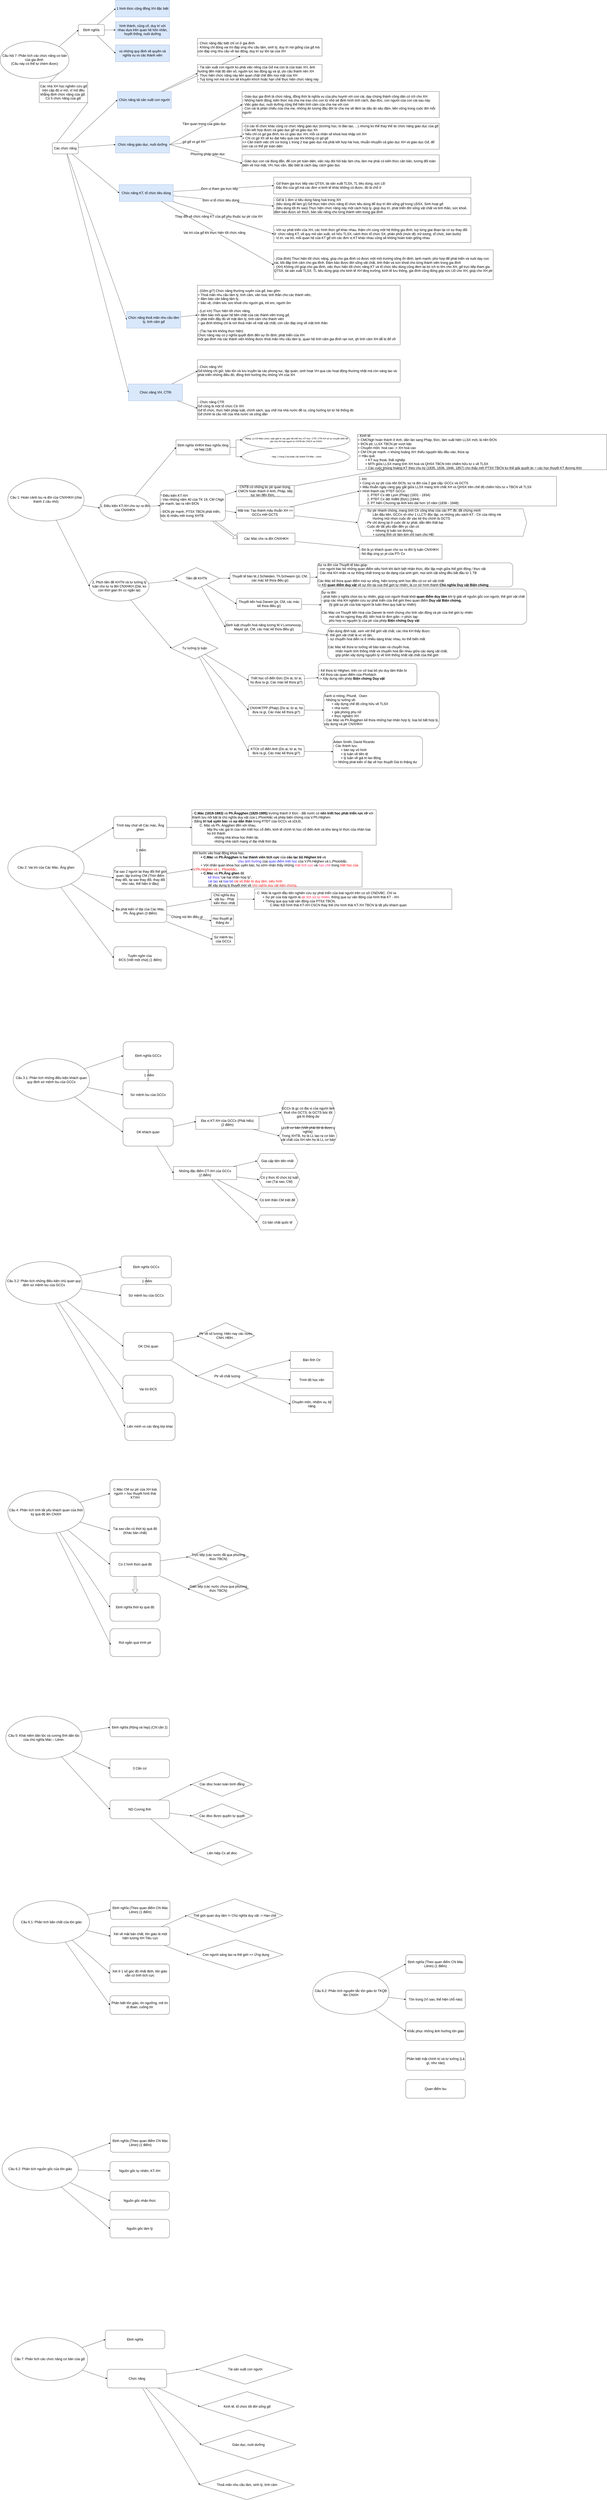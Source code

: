 <mxfile version="26.0.4">
  <diagram name="Trang-1" id="LgbN63p3P70RVY04O_IV">
    <mxGraphModel dx="1381" dy="740" grid="1" gridSize="10" guides="1" tooltips="1" connect="1" arrows="1" fold="1" page="1" pageScale="1" pageWidth="827" pageHeight="1169" math="0" shadow="0">
      <root>
        <mxCell id="0" />
        <mxCell id="1" parent="0" />
        <mxCell id="TTsagFuzITH8P4V_9XAO-5" style="rounded=0;orthogonalLoop=1;jettySize=auto;html=1;exitX=1;exitY=0;exitDx=0;exitDy=0;entryX=0;entryY=0.5;entryDx=0;entryDy=0;fontSize=18;" parent="1" source="TTsagFuzITH8P4V_9XAO-1" target="TTsagFuzITH8P4V_9XAO-2" edge="1">
          <mxGeometry relative="1" as="geometry" />
        </mxCell>
        <mxCell id="TTsagFuzITH8P4V_9XAO-6" style="rounded=0;orthogonalLoop=1;jettySize=auto;html=1;exitX=1;exitY=1;exitDx=0;exitDy=0;entryX=0;entryY=0.5;entryDx=0;entryDy=0;fontSize=18;" parent="1" source="TTsagFuzITH8P4V_9XAO-16" target="TTsagFuzITH8P4V_9XAO-3" edge="1">
          <mxGeometry relative="1" as="geometry" />
        </mxCell>
        <mxCell id="TTsagFuzITH8P4V_9XAO-1" value="&lt;div&gt;&lt;span&gt;Câu hỏi 7: Phân tích các chức năng cơ bản của gia đình&amp;nbsp;&lt;/span&gt;&lt;/div&gt;&lt;div&gt;&lt;span&gt;(Câu này có thể tự chém được)&lt;/span&gt;&lt;/div&gt;" style="ellipse;whiteSpace=wrap;html=1;fontSize=18;" parent="1" vertex="1">
          <mxGeometry x="20" y="290" width="370" height="200" as="geometry" />
        </mxCell>
        <mxCell id="TTsagFuzITH8P4V_9XAO-9" style="edgeStyle=none;rounded=0;orthogonalLoop=1;jettySize=auto;html=1;entryX=0;entryY=0.5;entryDx=0;entryDy=0;fontSize=18;" parent="1" source="TTsagFuzITH8P4V_9XAO-2" target="TTsagFuzITH8P4V_9XAO-4" edge="1">
          <mxGeometry relative="1" as="geometry" />
        </mxCell>
        <mxCell id="TTsagFuzITH8P4V_9XAO-10" style="edgeStyle=none;rounded=0;orthogonalLoop=1;jettySize=auto;html=1;entryX=0;entryY=0.5;entryDx=0;entryDy=0;fontSize=18;" parent="1" source="TTsagFuzITH8P4V_9XAO-2" target="TTsagFuzITH8P4V_9XAO-7" edge="1">
          <mxGeometry relative="1" as="geometry" />
        </mxCell>
        <mxCell id="TTsagFuzITH8P4V_9XAO-11" style="edgeStyle=none;rounded=0;orthogonalLoop=1;jettySize=auto;html=1;entryX=0;entryY=0.5;entryDx=0;entryDy=0;fontSize=18;" parent="1" source="TTsagFuzITH8P4V_9XAO-2" target="TTsagFuzITH8P4V_9XAO-8" edge="1">
          <mxGeometry relative="1" as="geometry" />
        </mxCell>
        <mxCell id="TTsagFuzITH8P4V_9XAO-2" value="&lt;font&gt;Định nghĩa&lt;/font&gt;" style="rounded=1;whiteSpace=wrap;html=1;fontSize=18;" parent="1" vertex="1">
          <mxGeometry x="440" y="200" width="140" height="60" as="geometry" />
        </mxCell>
        <mxCell id="TTsagFuzITH8P4V_9XAO-24" style="edgeStyle=none;rounded=0;orthogonalLoop=1;jettySize=auto;html=1;entryX=0;entryY=0.5;entryDx=0;entryDy=0;fontSize=18;" parent="1" source="TTsagFuzITH8P4V_9XAO-3" target="TTsagFuzITH8P4V_9XAO-18" edge="1">
          <mxGeometry relative="1" as="geometry" />
        </mxCell>
        <mxCell id="TTsagFuzITH8P4V_9XAO-25" style="edgeStyle=none;rounded=0;orthogonalLoop=1;jettySize=auto;html=1;entryX=0;entryY=0.5;entryDx=0;entryDy=0;fontSize=18;" parent="1" source="TTsagFuzITH8P4V_9XAO-3" target="TTsagFuzITH8P4V_9XAO-19" edge="1">
          <mxGeometry relative="1" as="geometry" />
        </mxCell>
        <mxCell id="TTsagFuzITH8P4V_9XAO-26" style="edgeStyle=none;rounded=0;orthogonalLoop=1;jettySize=auto;html=1;entryX=0;entryY=0.5;entryDx=0;entryDy=0;fontSize=18;" parent="1" source="TTsagFuzITH8P4V_9XAO-3" target="TTsagFuzITH8P4V_9XAO-21" edge="1">
          <mxGeometry relative="1" as="geometry" />
        </mxCell>
        <mxCell id="TTsagFuzITH8P4V_9XAO-27" style="edgeStyle=none;rounded=0;orthogonalLoop=1;jettySize=auto;html=1;entryX=0;entryY=0.5;entryDx=0;entryDy=0;fontSize=18;" parent="1" source="TTsagFuzITH8P4V_9XAO-3" target="TTsagFuzITH8P4V_9XAO-22" edge="1">
          <mxGeometry relative="1" as="geometry" />
        </mxCell>
        <mxCell id="TTsagFuzITH8P4V_9XAO-28" style="edgeStyle=none;rounded=0;orthogonalLoop=1;jettySize=auto;html=1;entryX=0;entryY=0.5;entryDx=0;entryDy=0;fontSize=18;" parent="1" source="TTsagFuzITH8P4V_9XAO-3" target="TTsagFuzITH8P4V_9XAO-20" edge="1">
          <mxGeometry relative="1" as="geometry" />
        </mxCell>
        <mxCell id="TTsagFuzITH8P4V_9XAO-3" value="&lt;font&gt;Các chức năng&lt;/font&gt;" style="rounded=1;whiteSpace=wrap;html=1;fontSize=18;" parent="1" vertex="1">
          <mxGeometry x="300" y="835" width="140" height="60" as="geometry" />
        </mxCell>
        <mxCell id="TTsagFuzITH8P4V_9XAO-4" value="&lt;font&gt;1 hình thức cộng đồng XH đặc biệt&lt;/font&gt;" style="text;html=1;align=center;verticalAlign=middle;whiteSpace=wrap;rounded=0;fillColor=#dae8fc;strokeColor=#6c8ebf;fontSize=18;" parent="1" vertex="1">
          <mxGeometry x="640" y="70" width="290" height="90" as="geometry" />
        </mxCell>
        <mxCell id="TTsagFuzITH8P4V_9XAO-7" value="&lt;font&gt;hình thành, củng cố, duy trì với nhau dựa trên quan hệ hôn nhân, huyết thống, nuôi dưỡng&lt;/font&gt;" style="text;html=1;align=center;verticalAlign=middle;whiteSpace=wrap;rounded=0;fillColor=#dae8fc;strokeColor=#6c8ebf;fontSize=18;" parent="1" vertex="1">
          <mxGeometry x="640" y="185" width="290" height="90" as="geometry" />
        </mxCell>
        <mxCell id="TTsagFuzITH8P4V_9XAO-8" value="vs những quy định về quyền và nghĩa vụ vs các thành viên" style="text;html=1;align=center;verticalAlign=middle;whiteSpace=wrap;rounded=0;fillColor=#dae8fc;strokeColor=#6c8ebf;fontSize=18;" parent="1" vertex="1">
          <mxGeometry x="640" y="310" width="290" height="90" as="geometry" />
        </mxCell>
        <mxCell id="TTsagFuzITH8P4V_9XAO-17" value="" style="rounded=0;orthogonalLoop=1;jettySize=auto;html=1;exitX=1;exitY=1;exitDx=0;exitDy=0;entryX=0;entryY=0.5;entryDx=0;entryDy=0;fontSize=18;" parent="1" source="TTsagFuzITH8P4V_9XAO-1" target="TTsagFuzITH8P4V_9XAO-16" edge="1">
          <mxGeometry relative="1" as="geometry">
            <mxPoint x="336" y="461" as="sourcePoint" />
            <mxPoint x="440" y="690" as="targetPoint" />
          </mxGeometry>
        </mxCell>
        <mxCell id="TTsagFuzITH8P4V_9XAO-16" value="&lt;font&gt;Các nhà XH học nghiên cứu gđ trên cấp độ vi mô, vĩ mô đều khẳng định chức năng của gđ.&amp;nbsp; Có 5 chức năng của gđ:&lt;/font&gt;" style="rounded=0;align=center;verticalAlign=middle;whiteSpace=wrap;html=1;fontSize=18;" parent="1" vertex="1">
          <mxGeometry x="230" y="510" width="260" height="110" as="geometry" />
        </mxCell>
        <mxCell id="TTsagFuzITH8P4V_9XAO-36" value="" style="edgeStyle=none;rounded=0;orthogonalLoop=1;jettySize=auto;html=1;fontSize=18;" parent="1" source="TTsagFuzITH8P4V_9XAO-18" target="TTsagFuzITH8P4V_9XAO-35" edge="1">
          <mxGeometry relative="1" as="geometry" />
        </mxCell>
        <mxCell id="TTsagFuzITH8P4V_9XAO-40" style="edgeStyle=none;rounded=0;orthogonalLoop=1;jettySize=auto;html=1;entryX=0;entryY=0.5;entryDx=0;entryDy=0;fontSize=18;" parent="1" source="TTsagFuzITH8P4V_9XAO-18" target="TTsagFuzITH8P4V_9XAO-39" edge="1">
          <mxGeometry relative="1" as="geometry" />
        </mxCell>
        <mxCell id="TTsagFuzITH8P4V_9XAO-18" value="Chức năng tái sản xuất con người" style="text;html=1;align=center;verticalAlign=middle;whiteSpace=wrap;rounded=0;fillColor=#dae8fc;strokeColor=#6c8ebf;fontSize=18;" parent="1" vertex="1">
          <mxGeometry x="650" y="560" width="290" height="90" as="geometry" />
        </mxCell>
        <mxCell id="TTsagFuzITH8P4V_9XAO-43" style="edgeStyle=none;rounded=0;orthogonalLoop=1;jettySize=auto;html=1;exitX=1;exitY=0.5;exitDx=0;exitDy=0;entryX=0;entryY=0.5;entryDx=0;entryDy=0;fontSize=18;" parent="1" source="TTsagFuzITH8P4V_9XAO-19" target="TTsagFuzITH8P4V_9XAO-41" edge="1">
          <mxGeometry relative="1" as="geometry" />
        </mxCell>
        <mxCell id="TTsagFuzITH8P4V_9XAO-44" value="Tầm quan trọng của giáo dục" style="edgeLabel;html=1;align=center;verticalAlign=middle;resizable=0;points=[];fontSize=18;" parent="TTsagFuzITH8P4V_9XAO-43" vertex="1" connectable="0">
          <mxGeometry x="-0.029" y="8" relative="1" as="geometry">
            <mxPoint as="offset" />
          </mxGeometry>
        </mxCell>
        <mxCell id="TTsagFuzITH8P4V_9XAO-45" style="edgeStyle=none;rounded=0;orthogonalLoop=1;jettySize=auto;html=1;entryX=0;entryY=0.5;entryDx=0;entryDy=0;fontSize=18;exitX=1;exitY=0.5;exitDx=0;exitDy=0;" parent="1" source="TTsagFuzITH8P4V_9XAO-19" target="TTsagFuzITH8P4V_9XAO-42" edge="1">
          <mxGeometry relative="1" as="geometry" />
        </mxCell>
        <mxCell id="TTsagFuzITH8P4V_9XAO-46" value="gd gđ vs gd XH" style="edgeLabel;html=1;align=center;verticalAlign=middle;resizable=0;points=[];fontSize=18;" parent="TTsagFuzITH8P4V_9XAO-45" vertex="1" connectable="0">
          <mxGeometry x="-0.333" relative="1" as="geometry">
            <mxPoint x="1" as="offset" />
          </mxGeometry>
        </mxCell>
        <mxCell id="TTsagFuzITH8P4V_9XAO-48" style="edgeStyle=none;rounded=0;orthogonalLoop=1;jettySize=auto;html=1;entryX=0;entryY=0.5;entryDx=0;entryDy=0;exitX=1;exitY=0.5;exitDx=0;exitDy=0;fontSize=18;" parent="1" source="TTsagFuzITH8P4V_9XAO-19" target="TTsagFuzITH8P4V_9XAO-47" edge="1">
          <mxGeometry relative="1" as="geometry" />
        </mxCell>
        <mxCell id="TTsagFuzITH8P4V_9XAO-49" value="&lt;font&gt;Phương pháp giáo dục&lt;/font&gt;" style="edgeLabel;html=1;align=center;verticalAlign=middle;resizable=0;points=[];fontSize=18;" parent="TTsagFuzITH8P4V_9XAO-48" vertex="1" connectable="0">
          <mxGeometry x="0.049" y="2" relative="1" as="geometry">
            <mxPoint as="offset" />
          </mxGeometry>
        </mxCell>
        <mxCell id="TTsagFuzITH8P4V_9XAO-19" value="Chức năng giáo dục, nuôi dưỡng" style="text;html=1;align=center;verticalAlign=middle;whiteSpace=wrap;rounded=0;fillColor=#dae8fc;strokeColor=#6c8ebf;fontSize=18;" parent="1" vertex="1">
          <mxGeometry x="640" y="800" width="290" height="90" as="geometry" />
        </mxCell>
        <mxCell id="PiGG_oShRd3_gKlLi4_5-19" style="edgeStyle=none;rounded=0;orthogonalLoop=1;jettySize=auto;html=1;entryX=0;entryY=0.5;entryDx=0;entryDy=0;fontSize=18;" parent="1" source="TTsagFuzITH8P4V_9XAO-20" target="PiGG_oShRd3_gKlLi4_5-17" edge="1">
          <mxGeometry relative="1" as="geometry" />
        </mxCell>
        <mxCell id="PiGG_oShRd3_gKlLi4_5-20" style="edgeStyle=none;rounded=0;orthogonalLoop=1;jettySize=auto;html=1;entryX=0;entryY=0.5;entryDx=0;entryDy=0;fontSize=18;" parent="1" source="TTsagFuzITH8P4V_9XAO-20" target="PiGG_oShRd3_gKlLi4_5-18" edge="1">
          <mxGeometry relative="1" as="geometry" />
        </mxCell>
        <mxCell id="TTsagFuzITH8P4V_9XAO-20" value="Chức năng VH, CTRi" style="text;html=1;align=center;verticalAlign=middle;whiteSpace=wrap;rounded=0;fillColor=#dae8fc;strokeColor=#6c8ebf;fontSize=18;" parent="1" vertex="1">
          <mxGeometry x="710" y="2130" width="290" height="90" as="geometry" />
        </mxCell>
        <mxCell id="PiGG_oShRd3_gKlLi4_5-4" style="edgeStyle=none;rounded=0;orthogonalLoop=1;jettySize=auto;html=1;entryX=0;entryY=0.5;entryDx=0;entryDy=0;fontSize=18;" parent="1" source="TTsagFuzITH8P4V_9XAO-21" target="PiGG_oShRd3_gKlLi4_5-1" edge="1">
          <mxGeometry relative="1" as="geometry" />
        </mxCell>
        <mxCell id="PiGG_oShRd3_gKlLi4_5-5" value="Đơn vị tham gia trực tiếp" style="edgeLabel;html=1;align=center;verticalAlign=middle;resizable=0;points=[];fontSize=18;" parent="PiGG_oShRd3_gKlLi4_5-4" vertex="1" connectable="0">
          <mxGeometry x="-0.079" relative="1" as="geometry">
            <mxPoint as="offset" />
          </mxGeometry>
        </mxCell>
        <mxCell id="PiGG_oShRd3_gKlLi4_5-6" style="edgeStyle=none;rounded=0;orthogonalLoop=1;jettySize=auto;html=1;entryX=0;entryY=0.5;entryDx=0;entryDy=0;fontSize=18;" parent="1" source="TTsagFuzITH8P4V_9XAO-21" target="PiGG_oShRd3_gKlLi4_5-2" edge="1">
          <mxGeometry relative="1" as="geometry" />
        </mxCell>
        <mxCell id="PiGG_oShRd3_gKlLi4_5-7" value="Đơn vị tổ chức tiêu dùng" style="edgeLabel;html=1;align=center;verticalAlign=middle;resizable=0;points=[];fontSize=18;" parent="PiGG_oShRd3_gKlLi4_5-6" vertex="1" connectable="0">
          <mxGeometry x="-0.049" y="2" relative="1" as="geometry">
            <mxPoint x="-1" as="offset" />
          </mxGeometry>
        </mxCell>
        <mxCell id="PiGG_oShRd3_gKlLi4_5-9" style="edgeStyle=none;rounded=0;orthogonalLoop=1;jettySize=auto;html=1;entryX=0;entryY=0.5;entryDx=0;entryDy=0;fontSize=18;" parent="1" source="TTsagFuzITH8P4V_9XAO-21" target="PiGG_oShRd3_gKlLi4_5-8" edge="1">
          <mxGeometry relative="1" as="geometry" />
        </mxCell>
        <mxCell id="PiGG_oShRd3_gKlLi4_5-10" value="Thay đổi về chức năng KT của gđ phụ thuộc sự ptr của XH" style="edgeLabel;html=1;align=center;verticalAlign=middle;resizable=0;points=[];fontSize=18;" parent="PiGG_oShRd3_gKlLi4_5-9" vertex="1" connectable="0">
          <mxGeometry x="-0.087" y="-1" relative="1" as="geometry">
            <mxPoint as="offset" />
          </mxGeometry>
        </mxCell>
        <mxCell id="PiGG_oShRd3_gKlLi4_5-12" style="edgeStyle=none;rounded=0;orthogonalLoop=1;jettySize=auto;html=1;entryX=0;entryY=0.5;entryDx=0;entryDy=0;fontSize=18;" parent="1" source="TTsagFuzITH8P4V_9XAO-21" target="PiGG_oShRd3_gKlLi4_5-11" edge="1">
          <mxGeometry relative="1" as="geometry" />
        </mxCell>
        <mxCell id="PiGG_oShRd3_gKlLi4_5-13" value="Vai trò của gđ khi thực hiện tốt chức năng" style="edgeLabel;html=1;align=center;verticalAlign=middle;resizable=0;points=[];fontSize=18;" parent="PiGG_oShRd3_gKlLi4_5-12" vertex="1" connectable="0">
          <mxGeometry x="-0.049" y="-7" relative="1" as="geometry">
            <mxPoint x="1" as="offset" />
          </mxGeometry>
        </mxCell>
        <mxCell id="TTsagFuzITH8P4V_9XAO-21" value="Chức năng KT, tổ chức tiêu dùng" style="text;html=1;align=center;verticalAlign=middle;whiteSpace=wrap;rounded=0;fillColor=#dae8fc;strokeColor=#6c8ebf;fontSize=18;" parent="1" vertex="1">
          <mxGeometry x="660" y="1060" width="290" height="90" as="geometry" />
        </mxCell>
        <mxCell id="PiGG_oShRd3_gKlLi4_5-15" style="edgeStyle=none;rounded=0;orthogonalLoop=1;jettySize=auto;html=1;entryX=0;entryY=0.5;entryDx=0;entryDy=0;fontSize=18;" parent="1" source="TTsagFuzITH8P4V_9XAO-22" target="PiGG_oShRd3_gKlLi4_5-14" edge="1">
          <mxGeometry relative="1" as="geometry" />
        </mxCell>
        <mxCell id="TTsagFuzITH8P4V_9XAO-22" value="Chức năng thoả mãn nhu cầu tâm lý, tình cảm gđ" style="text;html=1;align=center;verticalAlign=middle;whiteSpace=wrap;rounded=0;fillColor=#dae8fc;strokeColor=#6c8ebf;fontSize=18;" parent="1" vertex="1">
          <mxGeometry x="700" y="1740" width="290" height="90" as="geometry" />
        </mxCell>
        <mxCell id="TTsagFuzITH8P4V_9XAO-35" value="- Chức năng đặc biệt chỉ có ở gia đình&lt;div&gt;- Không chỉ đóng vai trò đáp ứng nhu cầu tâm, sinh lý, duy trì nòi giống của gđ mà còn đáp ứng nhu cầu về lao động, duy trì sự tồn tại của XH&lt;/div&gt;" style="whiteSpace=wrap;html=1;fontSize=18;rounded=0;align=left;" parent="1" vertex="1">
          <mxGeometry x="1080" y="275" width="670" height="95" as="geometry" />
        </mxCell>
        <mxCell id="TTsagFuzITH8P4V_9XAO-39" value="- Tái sản xuất con người ko phải việc riêng của Gđ mà còn là của toàn XH, ảnh hưởng đến mật độ dân số, nguồn lực lao động qg và qt, yto cấu thành nên XH&lt;div&gt;- Thực hiện chức năng này liên quan chặt chẽ đến mọi mặt của XH&lt;/div&gt;&lt;div&gt;- Tuỳ từng nơi mà có nơi sẽ khuyến khích hoặc hạn chế thực hiện chức năng này&lt;/div&gt;" style="whiteSpace=wrap;html=1;fontSize=18;rounded=0;align=left;" parent="1" vertex="1">
          <mxGeometry x="1080" y="415" width="670" height="95" as="geometry" />
        </mxCell>
        <mxCell id="TTsagFuzITH8P4V_9XAO-41" value="- Giáo dục gia đình là chức năng, đồng thời là nghĩa vụ của phụ huynh với con cái, dạy chúng thành công dân có ích cho XH&lt;div&gt;- Những hành động, kiến thức mà cha mẹ trao cho con từ nhỏ sẽ định hình tính cách, đạo đức, con người của con cái sau này&lt;/div&gt;&lt;div&gt;- Việc giáo dục, nuôi dưỡng cũng thể hiện tình cảm của cha mẹ với con&amp;nbsp;&lt;/div&gt;&lt;div&gt;- Con cái là phản chiếu của cha mẹ, những ấn tượng đầu đời từ cha mẹ sẽ đem lại dấu ấn sâu đậm, bền vững trong cuộc đời mỗi người&lt;/div&gt;" style="whiteSpace=wrap;html=1;fontSize=18;rounded=0;align=left;" parent="1" vertex="1">
          <mxGeometry x="1320" y="560" width="1060" height="140" as="geometry" />
        </mxCell>
        <mxCell id="TTsagFuzITH8P4V_9XAO-42" value="- Có các tổ chức khác cũng có chức năng giáo dục (trường học, lò đào tạo, ...) nhưng ko thể thay thế dc chức năng giáo dục của gđ&lt;div&gt;- Cần kết hợp được cả giáo dục gđ và giáo dục Xh&lt;/div&gt;&lt;div&gt;+ Nếu chỉ có gd gia đình, ko có giáo dục XH, mỗi cá nhân sẽ khoá hoà nhập với XH&lt;/div&gt;&lt;div&gt;+ Chỉ có gd Xh sẽ ko đạt hiệu quả cao khi không có gd gđ&amp;nbsp;&lt;/div&gt;&lt;div&gt;=&amp;gt; Cần tránh việc chỉ coi trọng 1 trong 2 loại giáo dục mà phải kết hợp hài hoà, nhuẫn nhuyễn cả giáo dục XH và giáo dục Gđ, để con cái có thể ptr toàn diện&lt;/div&gt;" style="whiteSpace=wrap;html=1;fontSize=18;rounded=0;align=left;" parent="1" vertex="1">
          <mxGeometry x="1320" y="730" width="1060" height="140" as="geometry" />
        </mxCell>
        <mxCell id="TTsagFuzITH8P4V_9XAO-47" value="- Giáo dục con cái đúng đắn, để con ptr toàn diện, việc này đòi hỏi bậc làm cha, làm mẹ phải có kiến thức căn bản, tương đối toàn diện về mọi mặt, VH, học vấn, đặc biệt là cách dạy, cách giáo dục" style="whiteSpace=wrap;html=1;fontSize=18;rounded=0;align=left;" parent="1" vertex="1">
          <mxGeometry x="1320" y="900" width="1060" height="90" as="geometry" />
        </mxCell>
        <mxCell id="PiGG_oShRd3_gKlLi4_5-1" value="- Gđ tham gia trực tiếp vào QTSX, tái sản xuất TLSX, TL tiêu dùng, sức LĐ&lt;div&gt;- Đặc thù của gđ mà các đơn vị kinh tế khác không có được, đó là chỗ ở&lt;/div&gt;" style="whiteSpace=wrap;html=1;fontSize=18;rounded=0;align=left;" parent="1" vertex="1">
          <mxGeometry x="1490" y="1020" width="1060" height="90" as="geometry" />
        </mxCell>
        <mxCell id="PiGG_oShRd3_gKlLi4_5-2" value="- Gđ là 1 đơn vị tiêu dùng hàng hoá trong XH&lt;div&gt;- (tiêu dùng để làm gì) Gđ thực hiện chức năng tổ chức tiêu dùng để duy trì đời sống gđ trong LĐSX, Sinh hoạt gđ&lt;/div&gt;&lt;div&gt;- (tiêu dùng tốt thì sao) Thực hiện chức năng này một cách hợp lý, giúp duy trì, phát triển đời sống vật chất và tinh thần, sức khoẻ, đảm bảo được sở thích, bản sắc riêng cho từng thành viên trong gia đình&lt;/div&gt;" style="whiteSpace=wrap;html=1;fontSize=18;rounded=0;align=left;" parent="1" vertex="1">
          <mxGeometry x="1490" y="1130" width="1060" height="90" as="geometry" />
        </mxCell>
        <mxCell id="PiGG_oShRd3_gKlLi4_5-8" value="- Với sự phát triển của XH, các hình thức gđ khác nhau, thậm chí cùng một hệ thống gia đình, tuỳ từng giai đoạn lại có sự thay đổi ở&amp;nbsp; chức năng KT, về quy mô sản xuất, sở hữu TLSX, cách thức tổ chức SX, phân phối &lt;i&gt;(mức độ, trữ lượng, tổ chức, bán buôn)&lt;/i&gt;&lt;div&gt;&lt;i&gt;-&lt;/i&gt;&amp;nbsp;Vị trí, vai trò, mối quan hệ của KT gđ với các đơn vị KT khác nhau cũng sẽ không hoàn toàn giống nhau&lt;/div&gt;" style="whiteSpace=wrap;html=1;fontSize=18;rounded=0;align=left;" parent="1" vertex="1">
          <mxGeometry x="1490" y="1280" width="1060" height="90" as="geometry" />
        </mxCell>
        <mxCell id="PiGG_oShRd3_gKlLi4_5-11" value="- (Gia đình) Thực hiện tốt chức năng, giúp cho gia đình có được một môi trường sống ổn định, lạnh mạnh, phù hợp để phát triển và nuôi dạy con cái, bồi đăp tình cảm cho gia đình. Đảm bảo được đời sống vật chất, tinh thần và sức khoẻ cho từng thành viên trong gia đình&lt;div&gt;- (XH) Không chỉ giúp cho gia đình, việc thực hiện tốt chức năng KT và tổ chức tiêu dùng cũng đem lại lợi ích to lớn cho XH, gđ trực tiếp tham gia QTSX, tái sản xuất TLSX, TL tiêu dùng giúp cho kinh tế XH tăng trưởng, kinh tế lưu thông, gia đình cũng đóng góp sức LĐ cho XH, giúp cho XH ptr&lt;/div&gt;" style="whiteSpace=wrap;html=1;fontSize=18;rounded=0;align=left;" parent="1" vertex="1">
          <mxGeometry x="1490" y="1410" width="1180" height="160" as="geometry" />
        </mxCell>
        <mxCell id="PiGG_oShRd3_gKlLi4_5-14" value="- (Gồm gì?) Chức năng thường xuyên của gđ, bao gồm:&amp;nbsp;&lt;div&gt;+ Thoả mãn nhu cầu tâm lý, tình cảm, văn hoá, tinh thần cho các thành viên,&lt;/div&gt;&lt;div&gt;+ đảm bảo cân bằng tâm lý,&lt;/div&gt;&lt;div&gt;+ bảo vệ, chăm sóc sức khoẻ cho người già, trẻ em, người ốm&lt;/div&gt;&lt;div&gt;&lt;br&gt;&lt;/div&gt;&lt;div&gt;- (Lợi ích) Thực hiện tốt chức năng,&amp;nbsp;&lt;/div&gt;&lt;div&gt;+ đảm bảo mối quan hệ bền chặt của các thành viên trong gđ,&lt;/div&gt;&lt;div&gt;+ phát triển đầy đủ về mặt tâm lý, tình cảm cho thành viên&lt;/div&gt;&lt;div&gt;+ gia đình không chỉ là nơi thoả mãn về mặt vật chất, còn cần đáp ứng về mặt tình thần&lt;/div&gt;&lt;div&gt;&lt;br&gt;&lt;/div&gt;&lt;div&gt;&lt;span style=&quot;background-color: transparent; color: light-dark(rgb(0, 0, 0), rgb(255, 255, 255));&quot;&gt;- (Tác hại khi không thực hiện)&amp;nbsp;&lt;/span&gt;&lt;/div&gt;&lt;div&gt;Chức năng này có ý nghĩa quyết định đến sự ổn định, phát triển của XH&lt;/div&gt;&lt;div&gt;một gia đình mà các thành viên không được thoả mãn nhu cầu tâm lý, quan hệ tình cảm gia đình rạn nứt, qh tình cảm XH dễ bị đổ vỡ&lt;/div&gt;" style="whiteSpace=wrap;html=1;fontSize=18;rounded=0;align=left;" parent="1" vertex="1">
          <mxGeometry x="1080" y="1600" width="1090" height="320" as="geometry" />
        </mxCell>
        <mxCell id="PiGG_oShRd3_gKlLi4_5-16" style="edgeStyle=none;rounded=0;orthogonalLoop=1;jettySize=auto;html=1;exitX=1;exitY=0.5;exitDx=0;exitDy=0;fontSize=18;" parent="1" source="PiGG_oShRd3_gKlLi4_5-14" target="PiGG_oShRd3_gKlLi4_5-14" edge="1">
          <mxGeometry relative="1" as="geometry" />
        </mxCell>
        <mxCell id="PiGG_oShRd3_gKlLi4_5-17" value="- Chức năng VH:&lt;div&gt;Gđ không chỉ giữ, bảo tồn và lưu truyền lại các phong tục, tập quán, sinh hoạt VH qua các hoạt động thường nhật mà còn sáng tạo và phát triển những điều đó, đồng thời hưởng thụ những VH của XH&lt;/div&gt;" style="whiteSpace=wrap;html=1;fontSize=18;rounded=0;align=left;" parent="1" vertex="1">
          <mxGeometry x="1080" y="2000" width="1090" height="120" as="geometry" />
        </mxCell>
        <mxCell id="PiGG_oShRd3_gKlLi4_5-18" value="- Chức năng CTR&lt;div&gt;Gđ cũng là một tổ chức Ctr XH&lt;br&gt;&lt;div&gt;Gđ tổ chức, thực hiện pháp luật, chính sách, quy chế mà nhà nước đề ra, cũng hưởng lợi từ hệ thống đó&lt;/div&gt;&lt;/div&gt;&lt;div&gt;Gđ chính là cầu nối của nhà nước và công dân&lt;/div&gt;" style="whiteSpace=wrap;html=1;fontSize=18;rounded=0;align=left;" parent="1" vertex="1">
          <mxGeometry x="1080" y="2200" width="1090" height="120" as="geometry" />
        </mxCell>
        <mxCell id="tdltFZh3Xh9CXgMiuRDY-21" style="edgeStyle=none;rounded=0;orthogonalLoop=1;jettySize=auto;html=1;entryX=0;entryY=0.5;entryDx=0;entryDy=0;fontSize=18;" parent="1" source="tdltFZh3Xh9CXgMiuRDY-4" target="tdltFZh3Xh9CXgMiuRDY-20" edge="1">
          <mxGeometry relative="1" as="geometry" />
        </mxCell>
        <mxCell id="tdltFZh3Xh9CXgMiuRDY-22" style="edgeStyle=none;rounded=0;orthogonalLoop=1;jettySize=auto;html=1;entryX=0;entryY=0.5;entryDx=0;entryDy=0;fontSize=18;" parent="1" source="tdltFZh3Xh9CXgMiuRDY-4" target="tdltFZh3Xh9CXgMiuRDY-5" edge="1">
          <mxGeometry relative="1" as="geometry" />
        </mxCell>
        <mxCell id="tdltFZh3Xh9CXgMiuRDY-4" value="&lt;span class=&quot;fontstyle0&quot;&gt;Câu 1: Hoàn cảnh lsu ra đời của CNXHKH (chia thành 2 câu nhỏ)&lt;/span&gt;" style="ellipse;whiteSpace=wrap;html=1;fontSize=18;" parent="1" vertex="1">
          <mxGeometry x="61" y="2635" width="410" height="230" as="geometry" />
        </mxCell>
        <mxCell id="tdltFZh3Xh9CXgMiuRDY-11" style="edgeStyle=none;rounded=0;orthogonalLoop=1;jettySize=auto;html=1;entryX=0;entryY=0.5;entryDx=0;entryDy=0;fontSize=18;" parent="1" source="tdltFZh3Xh9CXgMiuRDY-5" target="tdltFZh3Xh9CXgMiuRDY-10" edge="1">
          <mxGeometry relative="1" as="geometry" />
        </mxCell>
        <mxCell id="tdltFZh3Xh9CXgMiuRDY-29" style="edgeStyle=none;rounded=0;orthogonalLoop=1;jettySize=auto;html=1;entryX=0;entryY=0.5;entryDx=0;entryDy=0;fontSize=18;" parent="1" source="tdltFZh3Xh9CXgMiuRDY-5" target="tdltFZh3Xh9CXgMiuRDY-6" edge="1">
          <mxGeometry relative="1" as="geometry" />
        </mxCell>
        <mxCell id="tdltFZh3Xh9CXgMiuRDY-5" value="&lt;span&gt;1, Điều kiện KT-XH cho sự ra đời của CNXHKH&lt;/span&gt;" style="ellipse;whiteSpace=wrap;html=1;fontSize=18;" parent="1" vertex="1">
          <mxGeometry x="555" y="2725" width="270" height="140" as="geometry" />
        </mxCell>
        <mxCell id="dHgG3YSDLclF3G5w4GeN-4" style="edgeStyle=orthogonalEdgeStyle;rounded=0;orthogonalLoop=1;jettySize=auto;html=1;entryX=0;entryY=0.5;entryDx=0;entryDy=0;" parent="1" source="tdltFZh3Xh9CXgMiuRDY-6" target="dHgG3YSDLclF3G5w4GeN-2" edge="1">
          <mxGeometry relative="1" as="geometry" />
        </mxCell>
        <mxCell id="dHgG3YSDLclF3G5w4GeN-5" style="edgeStyle=orthogonalEdgeStyle;rounded=0;orthogonalLoop=1;jettySize=auto;html=1;entryX=0;entryY=0.5;entryDx=0;entryDy=0;" parent="1" source="tdltFZh3Xh9CXgMiuRDY-6" target="dHgG3YSDLclF3G5w4GeN-3" edge="1">
          <mxGeometry relative="1" as="geometry" />
        </mxCell>
        <mxCell id="tdltFZh3Xh9CXgMiuRDY-6" value="Định nghĩa XHKH theo nghĩa rộng và hẹp (1đ)" style="rounded=0;whiteSpace=wrap;html=1;fontSize=18;" parent="1" vertex="1">
          <mxGeometry x="965" y="2430" width="290" height="80" as="geometry" />
        </mxCell>
        <mxCell id="tdltFZh3Xh9CXgMiuRDY-14" style="edgeStyle=none;rounded=0;orthogonalLoop=1;jettySize=auto;html=1;entryX=0;entryY=0.5;entryDx=0;entryDy=0;fontSize=18;" parent="1" source="tdltFZh3Xh9CXgMiuRDY-10" target="tdltFZh3Xh9CXgMiuRDY-12" edge="1">
          <mxGeometry relative="1" as="geometry" />
        </mxCell>
        <mxCell id="tdltFZh3Xh9CXgMiuRDY-15" style="edgeStyle=none;rounded=0;orthogonalLoop=1;jettySize=auto;html=1;entryX=0;entryY=0.5;entryDx=0;entryDy=0;fontSize=18;" parent="1" source="tdltFZh3Xh9CXgMiuRDY-10" target="tdltFZh3Xh9CXgMiuRDY-13" edge="1">
          <mxGeometry relative="1" as="geometry" />
        </mxCell>
        <mxCell id="tdltFZh3Xh9CXgMiuRDY-19" style="edgeStyle=none;rounded=0;orthogonalLoop=1;jettySize=auto;html=1;entryX=0;entryY=0.5;entryDx=0;entryDy=0;shape=flexArrow;fontSize=18;" parent="1" source="tdltFZh3Xh9CXgMiuRDY-10" target="tdltFZh3Xh9CXgMiuRDY-17" edge="1">
          <mxGeometry relative="1" as="geometry" />
        </mxCell>
        <mxCell id="tdltFZh3Xh9CXgMiuRDY-10" value="* Điều kiện KT-XH:&lt;div&gt;- Vào những năm 40 của TK 19, CM CNgh ptr mạnh, tạo ra nền ĐCN&lt;div&gt;&lt;br&gt;&lt;div&gt;- ĐCN ptr mạnh, PTSX TBCN phát triển, bộc lộ nhiều mth trong XHTB&lt;/div&gt;&lt;/div&gt;&lt;/div&gt;" style="rounded=1;whiteSpace=wrap;html=1;fontSize=18;align=left;" parent="1" vertex="1">
          <mxGeometry x="880" y="2700" width="350.5" height="165" as="geometry" />
        </mxCell>
        <mxCell id="dHgG3YSDLclF3G5w4GeN-8" value="" style="edgeStyle=none;rounded=0;orthogonalLoop=1;jettySize=auto;html=1;" parent="1" source="tdltFZh3Xh9CXgMiuRDY-12" target="dHgG3YSDLclF3G5w4GeN-7" edge="1">
          <mxGeometry relative="1" as="geometry" />
        </mxCell>
        <mxCell id="tdltFZh3Xh9CXgMiuRDY-12" value="CNTB có những bc ptr quan trọng, CMCN hoàn thành ở Anh, Pháp, tiếp tục lan đến Đức, ...." style="rounded=0;whiteSpace=wrap;html=1;fontSize=18;" parent="1" vertex="1">
          <mxGeometry x="1290" y="2675" width="310" height="60" as="geometry" />
        </mxCell>
        <mxCell id="tdltFZh3Xh9CXgMiuRDY-18" style="edgeStyle=none;rounded=0;orthogonalLoop=1;jettySize=auto;html=1;entryX=0;entryY=0.5;entryDx=0;entryDy=0;fontSize=18;" parent="1" source="tdltFZh3Xh9CXgMiuRDY-13" target="tdltFZh3Xh9CXgMiuRDY-16" edge="1">
          <mxGeometry relative="1" as="geometry" />
        </mxCell>
        <mxCell id="dHgG3YSDLclF3G5w4GeN-11" style="edgeStyle=none;rounded=0;orthogonalLoop=1;jettySize=auto;html=1;entryX=0;entryY=0.5;entryDx=0;entryDy=0;" parent="1" source="tdltFZh3Xh9CXgMiuRDY-13" target="dHgG3YSDLclF3G5w4GeN-9" edge="1">
          <mxGeometry relative="1" as="geometry" />
        </mxCell>
        <mxCell id="tdltFZh3Xh9CXgMiuRDY-13" value="Mặt trái: Tạo thành mâu thuẫn XH =&amp;gt; GCCx mth GCTS&amp;nbsp;" style="rounded=0;whiteSpace=wrap;html=1;fontSize=18;" parent="1" vertex="1">
          <mxGeometry x="1289.5" y="2790" width="310" height="60" as="geometry" />
        </mxCell>
        <mxCell id="tdltFZh3Xh9CXgMiuRDY-16" value="&lt;span style=&quot;white-space: pre;&quot;&gt;&#x9;&lt;/span&gt;- Sự ptr nhanh chóng, mang tính Ctr công khai của các PT đtr, đã chứng minh&lt;div&gt;&lt;span style=&quot;white-space: pre;&quot;&gt;&#x9;&lt;span style=&quot;white-space: pre;&quot;&gt;&#x9;&lt;/span&gt;&lt;/span&gt;Lần đầu tiên, GCCn xh như 1 LLCTr độc lập, vs những yêu sách KT - Ctr của riêng mk&lt;/div&gt;&lt;div&gt;&lt;span style=&quot;white-space: pre;&quot;&gt;&#x9;&lt;span style=&quot;white-space: pre;&quot;&gt;&#x9;&lt;/span&gt;&lt;/span&gt;Hướng mũi nhọn cuộc dtr vào kẻ thù chính là GCTS&lt;/div&gt;&lt;div&gt;&lt;span style=&quot;white-space: pre;&quot;&gt;&#x9;&lt;/span&gt;- Ptr chỉ dừng lại ở cuộc dtr tự phát, dẫn đến thất bại&lt;/div&gt;&lt;div&gt;&lt;span style=&quot;white-space: pre;&quot;&gt;&lt;span style=&quot;white-space: pre;&quot;&gt;&#x9;&lt;/span&gt;- Cuộc dtr tất yếu dẫn đến yc cần có &lt;/span&gt;&lt;/div&gt;&lt;div&gt;&lt;span style=&quot;white-space: pre;&quot;&gt;&lt;span style=&quot;white-space: pre;&quot;&gt;&#x9;&lt;/span&gt;&lt;span style=&quot;white-space: pre;&quot;&gt;&#x9;&lt;/span&gt;+ hthong lý luận soi đường,&lt;/span&gt;&lt;/div&gt;&lt;div&gt;&lt;span style=&quot;white-space: pre;&quot;&gt;&lt;span style=&quot;white-space: pre;&quot;&gt;&#x9;&lt;/span&gt;&lt;span style=&quot;white-space: pre;&quot;&gt;&#x9;&lt;/span&gt;+ cương lĩnh ctr làm kim chỉ nam cho HĐ&lt;br&gt;&lt;/span&gt;&lt;/div&gt;" style="shape=hexagon;perimeter=hexagonPerimeter2;whiteSpace=wrap;html=1;fixedSize=1;fontSize=18;align=left;" parent="1" vertex="1">
          <mxGeometry x="1940" y="2800" width="910" height="147" as="geometry" />
        </mxCell>
        <mxCell id="dHgG3YSDLclF3G5w4GeN-13" value="" style="edgeStyle=none;rounded=0;orthogonalLoop=1;jettySize=auto;html=1;" parent="1" source="tdltFZh3Xh9CXgMiuRDY-17" target="dHgG3YSDLclF3G5w4GeN-12" edge="1">
          <mxGeometry relative="1" as="geometry" />
        </mxCell>
        <mxCell id="tdltFZh3Xh9CXgMiuRDY-17" value="Các Mác cho ra đời CNXHKH" style="rounded=0;whiteSpace=wrap;html=1;fontSize=18;" parent="1" vertex="1">
          <mxGeometry x="1294.5" y="2930" width="310" height="60" as="geometry" />
        </mxCell>
        <mxCell id="tdltFZh3Xh9CXgMiuRDY-34" value="" style="edgeStyle=none;rounded=0;orthogonalLoop=1;jettySize=auto;html=1;fontSize=18;" parent="1" source="tdltFZh3Xh9CXgMiuRDY-20" target="tdltFZh3Xh9CXgMiuRDY-33" edge="1">
          <mxGeometry relative="1" as="geometry" />
        </mxCell>
        <mxCell id="tdltFZh3Xh9CXgMiuRDY-39" style="edgeStyle=none;rounded=0;orthogonalLoop=1;jettySize=auto;html=1;entryX=0;entryY=0.5;entryDx=0;entryDy=0;fontSize=18;" parent="1" source="tdltFZh3Xh9CXgMiuRDY-20" target="tdltFZh3Xh9CXgMiuRDY-38" edge="1">
          <mxGeometry relative="1" as="geometry" />
        </mxCell>
        <mxCell id="tdltFZh3Xh9CXgMiuRDY-20" value="&lt;span&gt;2, Ptich tiền đề KHTN và tư tưởng lý luận cho tự ra đời CNXHKH (Dài, ko còn thời gian thì co ngắn lại)&lt;/span&gt;" style="ellipse;whiteSpace=wrap;html=1;fontSize=18;" parent="1" vertex="1">
          <mxGeometry x="500" y="3136" width="320" height="159" as="geometry" />
        </mxCell>
        <mxCell id="dHgG3YSDLclF3G5w4GeN-17" value="" style="edgeStyle=none;rounded=0;orthogonalLoop=1;jettySize=auto;html=1;" parent="1" source="tdltFZh3Xh9CXgMiuRDY-23" target="dHgG3YSDLclF3G5w4GeN-16" edge="1">
          <mxGeometry relative="1" as="geometry" />
        </mxCell>
        <mxCell id="tdltFZh3Xh9CXgMiuRDY-23" value="Thuyết tế bào M.J.Schleiden, Th.Schwann (pt, CM, các mác kế thừa điều gì)" style="rounded=1;whiteSpace=wrap;html=1;fontSize=18;" parent="1" vertex="1">
          <mxGeometry x="1255" y="3142.5" width="430" height="60" as="geometry" />
        </mxCell>
        <mxCell id="dHgG3YSDLclF3G5w4GeN-19" value="" style="edgeStyle=none;rounded=0;orthogonalLoop=1;jettySize=auto;html=1;" parent="1" source="tdltFZh3Xh9CXgMiuRDY-24" target="dHgG3YSDLclF3G5w4GeN-18" edge="1">
          <mxGeometry relative="1" as="geometry" />
        </mxCell>
        <mxCell id="tdltFZh3Xh9CXgMiuRDY-24" value="Thuyết tiến hoá Darwin (pt, CM, các mác kế thừa điều gì)" style="rounded=1;whiteSpace=wrap;html=1;fontSize=18;" parent="1" vertex="1">
          <mxGeometry x="1290" y="3280" width="350" height="60" as="geometry" />
        </mxCell>
        <mxCell id="dHgG3YSDLclF3G5w4GeN-22" value="" style="edgeStyle=none;rounded=0;orthogonalLoop=1;jettySize=auto;html=1;" parent="1" source="tdltFZh3Xh9CXgMiuRDY-25" target="dHgG3YSDLclF3G5w4GeN-21" edge="1">
          <mxGeometry relative="1" as="geometry" />
        </mxCell>
        <mxCell id="tdltFZh3Xh9CXgMiuRDY-25" value="Định luật chuyển hoá năng lượng M.V.Lomonoxop, Mayer (pt, CM, các mác kế thừa điều gì)" style="rounded=1;whiteSpace=wrap;html=1;fontSize=18;" parent="1" vertex="1">
          <mxGeometry x="1230" y="3400" width="415" height="70" as="geometry" />
        </mxCell>
        <mxCell id="dHgG3YSDLclF3G5w4GeN-29" value="" style="edgeStyle=none;rounded=0;orthogonalLoop=1;jettySize=auto;html=1;" parent="1" source="tdltFZh3Xh9CXgMiuRDY-26" target="dHgG3YSDLclF3G5w4GeN-28" edge="1">
          <mxGeometry relative="1" as="geometry" />
        </mxCell>
        <mxCell id="tdltFZh3Xh9CXgMiuRDY-26" value="Triết học cổ điển Đức (Do ai, từ ai, họ đưa ra gì, Các mác kế thừa gì?)" style="rounded=1;whiteSpace=wrap;html=1;fontSize=18;" parent="1" vertex="1">
          <mxGeometry x="1355" y="3690" width="300" height="60" as="geometry" />
        </mxCell>
        <mxCell id="dHgG3YSDLclF3G5w4GeN-34" style="edgeStyle=none;rounded=0;orthogonalLoop=1;jettySize=auto;html=1;" parent="1" source="tdltFZh3Xh9CXgMiuRDY-27" target="dHgG3YSDLclF3G5w4GeN-32" edge="1">
          <mxGeometry relative="1" as="geometry" />
        </mxCell>
        <mxCell id="tdltFZh3Xh9CXgMiuRDY-27" value="KTCtr cổ điển Anh&amp;nbsp;(Do ai, từ ai, họ đưa ra gì, Các mác kế thừa gì?)" style="rounded=1;whiteSpace=wrap;html=1;fontSize=18;" parent="1" vertex="1">
          <mxGeometry x="1354" y="4070" width="300" height="60" as="geometry" />
        </mxCell>
        <mxCell id="dHgG3YSDLclF3G5w4GeN-31" value="" style="edgeStyle=none;rounded=0;orthogonalLoop=1;jettySize=auto;html=1;" parent="1" source="tdltFZh3Xh9CXgMiuRDY-28" target="dHgG3YSDLclF3G5w4GeN-30" edge="1">
          <mxGeometry relative="1" as="geometry" />
        </mxCell>
        <mxCell id="tdltFZh3Xh9CXgMiuRDY-28" value="CNXHKTPP (Pháp) (Do ai, từ ai, họ đưa ra gì, Các mác kế thừa gì?)" style="rounded=1;whiteSpace=wrap;html=1;fontSize=18;" parent="1" vertex="1">
          <mxGeometry x="1354" y="3850" width="300" height="60" as="geometry" />
        </mxCell>
        <mxCell id="tdltFZh3Xh9CXgMiuRDY-35" style="edgeStyle=none;rounded=0;orthogonalLoop=1;jettySize=auto;html=1;entryX=0;entryY=0.5;entryDx=0;entryDy=0;fontSize=18;" parent="1" source="tdltFZh3Xh9CXgMiuRDY-33" target="tdltFZh3Xh9CXgMiuRDY-23" edge="1">
          <mxGeometry relative="1" as="geometry" />
        </mxCell>
        <mxCell id="tdltFZh3Xh9CXgMiuRDY-36" style="edgeStyle=none;rounded=0;orthogonalLoop=1;jettySize=auto;html=1;entryX=0;entryY=0.5;entryDx=0;entryDy=0;fontSize=18;" parent="1" source="tdltFZh3Xh9CXgMiuRDY-33" target="tdltFZh3Xh9CXgMiuRDY-24" edge="1">
          <mxGeometry relative="1" as="geometry" />
        </mxCell>
        <mxCell id="tdltFZh3Xh9CXgMiuRDY-37" style="edgeStyle=none;rounded=0;orthogonalLoop=1;jettySize=auto;html=1;entryX=0;entryY=0.5;entryDx=0;entryDy=0;fontSize=18;" parent="1" source="tdltFZh3Xh9CXgMiuRDY-33" target="tdltFZh3Xh9CXgMiuRDY-25" edge="1">
          <mxGeometry relative="1" as="geometry" />
        </mxCell>
        <mxCell id="tdltFZh3Xh9CXgMiuRDY-33" value="Tiền đề KHTN" style="rhombus;whiteSpace=wrap;html=1;fontSize=18;" parent="1" vertex="1">
          <mxGeometry x="949.5" y="3115" width="250" height="116" as="geometry" />
        </mxCell>
        <mxCell id="tdltFZh3Xh9CXgMiuRDY-40" style="edgeStyle=none;rounded=0;orthogonalLoop=1;jettySize=auto;html=1;entryX=0;entryY=0.5;entryDx=0;entryDy=0;fontSize=18;" parent="1" source="tdltFZh3Xh9CXgMiuRDY-38" target="tdltFZh3Xh9CXgMiuRDY-26" edge="1">
          <mxGeometry relative="1" as="geometry" />
        </mxCell>
        <mxCell id="tdltFZh3Xh9CXgMiuRDY-41" style="edgeStyle=none;rounded=0;orthogonalLoop=1;jettySize=auto;html=1;entryX=0;entryY=0.5;entryDx=0;entryDy=0;fontSize=18;" parent="1" source="tdltFZh3Xh9CXgMiuRDY-38" target="tdltFZh3Xh9CXgMiuRDY-27" edge="1">
          <mxGeometry relative="1" as="geometry" />
        </mxCell>
        <mxCell id="tdltFZh3Xh9CXgMiuRDY-42" style="edgeStyle=none;rounded=0;orthogonalLoop=1;jettySize=auto;html=1;entryX=0;entryY=0.5;entryDx=0;entryDy=0;fontSize=18;" parent="1" source="tdltFZh3Xh9CXgMiuRDY-38" target="tdltFZh3Xh9CXgMiuRDY-28" edge="1">
          <mxGeometry relative="1" as="geometry" />
        </mxCell>
        <mxCell id="tdltFZh3Xh9CXgMiuRDY-38" value="Tư tưởng lý luận" style="rhombus;whiteSpace=wrap;html=1;fontSize=18;" parent="1" vertex="1">
          <mxGeometry x="940" y="3490" width="250" height="116" as="geometry" />
        </mxCell>
        <mxCell id="tdltFZh3Xh9CXgMiuRDY-47" style="edgeStyle=none;rounded=0;orthogonalLoop=1;jettySize=auto;html=1;entryX=0;entryY=0.5;entryDx=0;entryDy=0;fontSize=18;" parent="1" source="tdltFZh3Xh9CXgMiuRDY-44" target="tdltFZh3Xh9CXgMiuRDY-45" edge="1">
          <mxGeometry relative="1" as="geometry" />
        </mxCell>
        <mxCell id="tdltFZh3Xh9CXgMiuRDY-48" style="edgeStyle=none;rounded=0;orthogonalLoop=1;jettySize=auto;html=1;entryX=0;entryY=0.5;entryDx=0;entryDy=0;fontSize=18;" parent="1" source="tdltFZh3Xh9CXgMiuRDY-44" target="tdltFZh3Xh9CXgMiuRDY-46" edge="1">
          <mxGeometry relative="1" as="geometry" />
        </mxCell>
        <mxCell id="tdltFZh3Xh9CXgMiuRDY-60" style="edgeStyle=none;rounded=0;orthogonalLoop=1;jettySize=auto;html=1;entryX=0;entryY=0.5;entryDx=0;entryDy=0;fontSize=18;" parent="1" source="tdltFZh3Xh9CXgMiuRDY-44" target="tdltFZh3Xh9CXgMiuRDY-49" edge="1">
          <mxGeometry relative="1" as="geometry" />
        </mxCell>
        <mxCell id="tdltFZh3Xh9CXgMiuRDY-61" style="edgeStyle=none;rounded=0;orthogonalLoop=1;jettySize=auto;html=1;entryX=0;entryY=0.5;entryDx=0;entryDy=0;fontSize=18;" parent="1" source="tdltFZh3Xh9CXgMiuRDY-44" target="tdltFZh3Xh9CXgMiuRDY-57" edge="1">
          <mxGeometry relative="1" as="geometry" />
        </mxCell>
        <mxCell id="tdltFZh3Xh9CXgMiuRDY-44" value="&lt;span class=&quot;fontstyle0&quot;&gt;Câu 2: Vai trò của Các Mác, Ăng ghen&lt;/span&gt;" style="ellipse;whiteSpace=wrap;html=1;fontSize=18;" parent="1" vertex="1">
          <mxGeometry x="61" y="4610" width="410" height="230" as="geometry" />
        </mxCell>
        <mxCell id="tdltFZh3Xh9CXgMiuRDY-58" style="edgeStyle=none;rounded=0;orthogonalLoop=1;jettySize=auto;html=1;exitX=0.5;exitY=1;exitDx=0;exitDy=0;entryX=0.5;entryY=0;entryDx=0;entryDy=0;shape=link;fontSize=18;" parent="1" source="tdltFZh3Xh9CXgMiuRDY-45" target="tdltFZh3Xh9CXgMiuRDY-46" edge="1">
          <mxGeometry relative="1" as="geometry" />
        </mxCell>
        <mxCell id="tdltFZh3Xh9CXgMiuRDY-59" value="1 điểm" style="edgeLabel;html=1;align=center;verticalAlign=middle;resizable=0;points=[];fontSize=18;" parent="tdltFZh3Xh9CXgMiuRDY-58" vertex="1" connectable="0">
          <mxGeometry x="-0.183" y="4" relative="1" as="geometry">
            <mxPoint as="offset" />
          </mxGeometry>
        </mxCell>
        <mxCell id="Lfcq5Se24yN2CEEejTU--2" style="rounded=0;orthogonalLoop=1;jettySize=auto;html=1;entryX=0;entryY=0.5;entryDx=0;entryDy=0;" edge="1" parent="1" source="tdltFZh3Xh9CXgMiuRDY-45" target="Lfcq5Se24yN2CEEejTU--1">
          <mxGeometry relative="1" as="geometry" />
        </mxCell>
        <mxCell id="tdltFZh3Xh9CXgMiuRDY-45" value="Trình bày chút về Các mác, Ăng ghen" style="rounded=1;whiteSpace=wrap;html=1;fontSize=18;" parent="1" vertex="1">
          <mxGeometry x="630" y="4450" width="285" height="120" as="geometry" />
        </mxCell>
        <mxCell id="Lfcq5Se24yN2CEEejTU--4" style="rounded=0;orthogonalLoop=1;jettySize=auto;html=1;entryX=0;entryY=0.5;entryDx=0;entryDy=0;" edge="1" parent="1" source="tdltFZh3Xh9CXgMiuRDY-46" target="Lfcq5Se24yN2CEEejTU--3">
          <mxGeometry relative="1" as="geometry" />
        </mxCell>
        <mxCell id="tdltFZh3Xh9CXgMiuRDY-46" value="Tại sao 2 người lại thay đổi thế giới quan, lập trường CM (Thời điểm thay đổi, tại sao thay đổi, thay đổi như nào, thể hiện ở đâu)" style="rounded=1;whiteSpace=wrap;html=1;fontSize=18;" parent="1" vertex="1">
          <mxGeometry x="630" y="4720" width="285" height="120" as="geometry" />
        </mxCell>
        <mxCell id="tdltFZh3Xh9CXgMiuRDY-53" style="edgeStyle=none;rounded=0;orthogonalLoop=1;jettySize=auto;html=1;entryX=0;entryY=0.5;entryDx=0;entryDy=0;fontSize=18;" parent="1" source="tdltFZh3Xh9CXgMiuRDY-49" target="tdltFZh3Xh9CXgMiuRDY-50" edge="1">
          <mxGeometry relative="1" as="geometry" />
        </mxCell>
        <mxCell id="tdltFZh3Xh9CXgMiuRDY-54" style="edgeStyle=none;rounded=0;orthogonalLoop=1;jettySize=auto;html=1;entryX=0;entryY=0.5;entryDx=0;entryDy=0;fontSize=18;" parent="1" source="tdltFZh3Xh9CXgMiuRDY-49" target="tdltFZh3Xh9CXgMiuRDY-51" edge="1">
          <mxGeometry relative="1" as="geometry" />
        </mxCell>
        <mxCell id="tdltFZh3Xh9CXgMiuRDY-56" value="Chúng nói lên điều gì" style="edgeLabel;html=1;align=center;verticalAlign=middle;resizable=0;points=[];fontSize=18;" parent="tdltFZh3Xh9CXgMiuRDY-54" vertex="1" connectable="0">
          <mxGeometry x="-0.095" y="3" relative="1" as="geometry">
            <mxPoint as="offset" />
          </mxGeometry>
        </mxCell>
        <mxCell id="tdltFZh3Xh9CXgMiuRDY-55" style="edgeStyle=none;rounded=0;orthogonalLoop=1;jettySize=auto;html=1;entryX=0;entryY=0.5;entryDx=0;entryDy=0;fontSize=18;" parent="1" source="tdltFZh3Xh9CXgMiuRDY-49" target="tdltFZh3Xh9CXgMiuRDY-52" edge="1">
          <mxGeometry relative="1" as="geometry" />
        </mxCell>
        <mxCell id="tdltFZh3Xh9CXgMiuRDY-49" value="Ba phát kiến vĩ đại của Các Mác, Ph. Ăng ghen (3 điểm)" style="rounded=1;whiteSpace=wrap;html=1;fontSize=18;" parent="1" vertex="1">
          <mxGeometry x="630" y="4900" width="285" height="120" as="geometry" />
        </mxCell>
        <mxCell id="Lfcq5Se24yN2CEEejTU--6" value="" style="edgeStyle=none;rounded=0;orthogonalLoop=1;jettySize=auto;html=1;" edge="1" parent="1" source="tdltFZh3Xh9CXgMiuRDY-50" target="Lfcq5Se24yN2CEEejTU--5">
          <mxGeometry relative="1" as="geometry" />
        </mxCell>
        <mxCell id="tdltFZh3Xh9CXgMiuRDY-50" value="Chủ nghĩa duy vật lsu - Phát kiến thức nhất" style="rounded=0;whiteSpace=wrap;html=1;fontSize=18;" parent="1" vertex="1">
          <mxGeometry x="1154.5" y="4860" width="140" height="70" as="geometry" />
        </mxCell>
        <mxCell id="tdltFZh3Xh9CXgMiuRDY-51" value="Học thuyết gt thặng dư" style="rounded=0;whiteSpace=wrap;html=1;fontSize=18;" parent="1" vertex="1">
          <mxGeometry x="1154.5" y="4980" width="120" height="60" as="geometry" />
        </mxCell>
        <mxCell id="tdltFZh3Xh9CXgMiuRDY-52" value="Sứ mệnh lsu của GCCx" style="rounded=0;whiteSpace=wrap;html=1;fontSize=18;" parent="1" vertex="1">
          <mxGeometry x="1160" y="5080" width="120" height="60" as="geometry" />
        </mxCell>
        <mxCell id="tdltFZh3Xh9CXgMiuRDY-57" value="Tuyên ngôn của&amp;nbsp;&lt;div&gt;ĐCS (Viết một chút) (1 điểm)&lt;/div&gt;" style="rounded=1;whiteSpace=wrap;html=1;fontSize=18;" parent="1" vertex="1">
          <mxGeometry x="630" y="5150" width="285" height="120" as="geometry" />
        </mxCell>
        <mxCell id="tdltFZh3Xh9CXgMiuRDY-88" style="edgeStyle=none;rounded=0;orthogonalLoop=1;jettySize=auto;html=1;entryX=0;entryY=0.5;entryDx=0;entryDy=0;fontSize=18;" parent="1" source="tdltFZh3Xh9CXgMiuRDY-62" target="tdltFZh3Xh9CXgMiuRDY-63" edge="1">
          <mxGeometry relative="1" as="geometry" />
        </mxCell>
        <mxCell id="tdltFZh3Xh9CXgMiuRDY-89" style="edgeStyle=none;rounded=0;orthogonalLoop=1;jettySize=auto;html=1;entryX=0;entryY=0.5;entryDx=0;entryDy=0;fontSize=18;" parent="1" source="tdltFZh3Xh9CXgMiuRDY-62" target="tdltFZh3Xh9CXgMiuRDY-64" edge="1">
          <mxGeometry relative="1" as="geometry" />
        </mxCell>
        <mxCell id="tdltFZh3Xh9CXgMiuRDY-90" style="edgeStyle=none;rounded=0;orthogonalLoop=1;jettySize=auto;html=1;entryX=0;entryY=0.5;entryDx=0;entryDy=0;fontSize=18;" parent="1" source="tdltFZh3Xh9CXgMiuRDY-62" target="tdltFZh3Xh9CXgMiuRDY-65" edge="1">
          <mxGeometry relative="1" as="geometry" />
        </mxCell>
        <mxCell id="tdltFZh3Xh9CXgMiuRDY-62" value="&lt;span class=&quot;fontstyle0&quot;&gt;Câu 3.1: Phân tích những điều kiện khách quan quy định sứ mệnh lsu của GCCx&lt;/span&gt;" style="ellipse;whiteSpace=wrap;html=1;fontSize=18;" parent="1" vertex="1">
          <mxGeometry x="90" y="5750" width="410" height="230" as="geometry" />
        </mxCell>
        <mxCell id="tdltFZh3Xh9CXgMiuRDY-82" style="edgeStyle=none;rounded=0;orthogonalLoop=1;jettySize=auto;html=1;exitX=0.5;exitY=1;exitDx=0;exitDy=0;entryX=0.5;entryY=0;entryDx=0;entryDy=0;shape=link;fontSize=18;" parent="1" source="tdltFZh3Xh9CXgMiuRDY-63" target="tdltFZh3Xh9CXgMiuRDY-64" edge="1">
          <mxGeometry relative="1" as="geometry" />
        </mxCell>
        <mxCell id="tdltFZh3Xh9CXgMiuRDY-83" value="1 điểm" style="edgeLabel;html=1;align=center;verticalAlign=middle;resizable=0;points=[];fontSize=18;" parent="tdltFZh3Xh9CXgMiuRDY-82" vertex="1" connectable="0">
          <mxGeometry x="-0.017" y="4" relative="1" as="geometry">
            <mxPoint as="offset" />
          </mxGeometry>
        </mxCell>
        <mxCell id="tdltFZh3Xh9CXgMiuRDY-63" value="Định nghĩa GCCx" style="rounded=1;whiteSpace=wrap;html=1;fontSize=18;" parent="1" vertex="1">
          <mxGeometry x="681" y="5660" width="270" height="150" as="geometry" />
        </mxCell>
        <mxCell id="tdltFZh3Xh9CXgMiuRDY-64" value="Sứ mệnh lsu của GCCx" style="rounded=1;whiteSpace=wrap;html=1;fontSize=18;" parent="1" vertex="1">
          <mxGeometry x="680" y="5870" width="270" height="150" as="geometry" />
        </mxCell>
        <mxCell id="tdltFZh3Xh9CXgMiuRDY-87" style="edgeStyle=none;rounded=0;orthogonalLoop=1;jettySize=auto;html=1;entryX=0;entryY=0.5;entryDx=0;entryDy=0;fontSize=18;" parent="1" source="tdltFZh3Xh9CXgMiuRDY-65" target="tdltFZh3Xh9CXgMiuRDY-72" edge="1">
          <mxGeometry relative="1" as="geometry" />
        </mxCell>
        <mxCell id="tdltFZh3Xh9CXgMiuRDY-65" value="DK khách quan" style="rounded=1;whiteSpace=wrap;html=1;fontSize=18;" parent="1" vertex="1">
          <mxGeometry x="680" y="6070" width="270" height="150" as="geometry" />
        </mxCell>
        <mxCell id="dHgG3YSDLclF3G5w4GeN-26" style="edgeStyle=none;rounded=0;orthogonalLoop=1;jettySize=auto;html=1;entryX=0;entryY=0.5;entryDx=0;entryDy=0;" parent="1" source="tdltFZh3Xh9CXgMiuRDY-66" target="tdltFZh3Xh9CXgMiuRDY-77" edge="1">
          <mxGeometry relative="1" as="geometry" />
        </mxCell>
        <mxCell id="dHgG3YSDLclF3G5w4GeN-27" style="edgeStyle=none;rounded=0;orthogonalLoop=1;jettySize=auto;html=1;entryX=0;entryY=0.5;entryDx=0;entryDy=0;" parent="1" source="tdltFZh3Xh9CXgMiuRDY-66" target="tdltFZh3Xh9CXgMiuRDY-84" edge="1">
          <mxGeometry relative="1" as="geometry" />
        </mxCell>
        <mxCell id="tdltFZh3Xh9CXgMiuRDY-66" value="Địa vị KT-XH của GCCx (Phải hiểu)&lt;div&gt;(2 điểm)&lt;/div&gt;" style="rounded=0;whiteSpace=wrap;html=1;fontSize=18;" parent="1" vertex="1">
          <mxGeometry x="1071" y="6060" width="340" height="70" as="geometry" />
        </mxCell>
        <mxCell id="tdltFZh3Xh9CXgMiuRDY-69" style="edgeStyle=none;rounded=0;orthogonalLoop=1;jettySize=auto;html=1;entryX=0.003;entryY=0.406;entryDx=0;entryDy=0;entryPerimeter=0;fontSize=18;" parent="1" source="tdltFZh3Xh9CXgMiuRDY-65" target="tdltFZh3Xh9CXgMiuRDY-66" edge="1">
          <mxGeometry relative="1" as="geometry" />
        </mxCell>
        <mxCell id="tdltFZh3Xh9CXgMiuRDY-74" style="edgeStyle=none;rounded=0;orthogonalLoop=1;jettySize=auto;html=1;entryX=0;entryY=0.5;entryDx=0;entryDy=0;fontSize=18;" parent="1" source="tdltFZh3Xh9CXgMiuRDY-72" target="tdltFZh3Xh9CXgMiuRDY-73" edge="1">
          <mxGeometry relative="1" as="geometry" />
        </mxCell>
        <mxCell id="tdltFZh3Xh9CXgMiuRDY-76" style="edgeStyle=none;rounded=0;orthogonalLoop=1;jettySize=auto;html=1;entryX=0;entryY=0.5;entryDx=0;entryDy=0;fontSize=18;" parent="1" source="tdltFZh3Xh9CXgMiuRDY-72" target="tdltFZh3Xh9CXgMiuRDY-75" edge="1">
          <mxGeometry relative="1" as="geometry" />
        </mxCell>
        <mxCell id="tdltFZh3Xh9CXgMiuRDY-80" style="edgeStyle=none;rounded=0;orthogonalLoop=1;jettySize=auto;html=1;entryX=0;entryY=0.5;entryDx=0;entryDy=0;fontSize=18;" parent="1" source="tdltFZh3Xh9CXgMiuRDY-72" target="tdltFZh3Xh9CXgMiuRDY-78" edge="1">
          <mxGeometry relative="1" as="geometry" />
        </mxCell>
        <mxCell id="tdltFZh3Xh9CXgMiuRDY-81" style="edgeStyle=none;rounded=0;orthogonalLoop=1;jettySize=auto;html=1;entryX=0;entryY=0.5;entryDx=0;entryDy=0;fontSize=18;" parent="1" source="tdltFZh3Xh9CXgMiuRDY-72" target="tdltFZh3Xh9CXgMiuRDY-79" edge="1">
          <mxGeometry relative="1" as="geometry" />
        </mxCell>
        <mxCell id="tdltFZh3Xh9CXgMiuRDY-72" value="Những đặc điểm CT-XH của GCCx&lt;div&gt;(2 điểm)&lt;/div&gt;" style="rounded=0;whiteSpace=wrap;html=1;fontSize=18;" parent="1" vertex="1">
          <mxGeometry x="951" y="6330" width="340" height="70" as="geometry" />
        </mxCell>
        <mxCell id="tdltFZh3Xh9CXgMiuRDY-73" value="Giai cấp tiên tiến nhất" style="shape=hexagon;perimeter=hexagonPerimeter2;whiteSpace=wrap;html=1;fixedSize=1;fontSize=18;" parent="1" vertex="1">
          <mxGeometry x="1400" y="6260" width="220" height="80" as="geometry" />
        </mxCell>
        <mxCell id="tdltFZh3Xh9CXgMiuRDY-75" value="Có ý thức tổ chức kỷ luật cao (Tại sao, CM)" style="shape=hexagon;perimeter=hexagonPerimeter2;whiteSpace=wrap;html=1;fixedSize=1;fontSize=18;" parent="1" vertex="1">
          <mxGeometry x="1410" y="6360" width="220" height="80" as="geometry" />
        </mxCell>
        <mxCell id="tdltFZh3Xh9CXgMiuRDY-77" value="GCCx là gc có địa vị của người làm thuê cho GCTS, bị GCTS bóc lột giá trị thăng dự" style="shape=hexagon;perimeter=hexagonPerimeter2;whiteSpace=wrap;html=1;fixedSize=1;fontSize=18;" parent="1" vertex="1">
          <mxGeometry x="1530" y="5980" width="290" height="120" as="geometry" />
        </mxCell>
        <mxCell id="tdltFZh3Xh9CXgMiuRDY-78" value="Có tinh thần CM triệt để" style="shape=hexagon;perimeter=hexagonPerimeter2;whiteSpace=wrap;html=1;fixedSize=1;fontSize=18;" parent="1" vertex="1">
          <mxGeometry x="1400" y="6470" width="220" height="80" as="geometry" />
        </mxCell>
        <mxCell id="tdltFZh3Xh9CXgMiuRDY-79" value="Có bản chất quốc tế" style="shape=hexagon;perimeter=hexagonPerimeter2;whiteSpace=wrap;html=1;fixedSize=1;fontSize=18;" parent="1" vertex="1">
          <mxGeometry x="1400" y="6590" width="220" height="80" as="geometry" />
        </mxCell>
        <mxCell id="tdltFZh3Xh9CXgMiuRDY-84" value="LLLĐ cơ bản (Viết phải lột tả được ý nghĩa):&lt;br&gt;Trong XHTB, họ là LL tạo ra cơ bản vật chất của XH nên họ là LL cơ bản ...." style="shape=hexagon;perimeter=hexagonPerimeter2;whiteSpace=wrap;html=1;fixedSize=1;fontSize=18;" parent="1" vertex="1">
          <mxGeometry x="1520" y="6120" width="310" height="90" as="geometry" />
        </mxCell>
        <mxCell id="tdltFZh3Xh9CXgMiuRDY-108" style="edgeStyle=none;rounded=0;orthogonalLoop=1;jettySize=auto;html=1;entryX=0;entryY=0.5;entryDx=0;entryDy=0;fontSize=18;" parent="1" source="tdltFZh3Xh9CXgMiuRDY-91" target="tdltFZh3Xh9CXgMiuRDY-102" edge="1">
          <mxGeometry relative="1" as="geometry" />
        </mxCell>
        <mxCell id="tdltFZh3Xh9CXgMiuRDY-109" style="edgeStyle=none;rounded=0;orthogonalLoop=1;jettySize=auto;html=1;entryX=0;entryY=0.5;entryDx=0;entryDy=0;fontSize=18;" parent="1" source="tdltFZh3Xh9CXgMiuRDY-91" target="tdltFZh3Xh9CXgMiuRDY-103" edge="1">
          <mxGeometry relative="1" as="geometry" />
        </mxCell>
        <mxCell id="tdltFZh3Xh9CXgMiuRDY-122" style="edgeStyle=none;rounded=0;orthogonalLoop=1;jettySize=auto;html=1;entryX=0;entryY=0.5;entryDx=0;entryDy=0;fontSize=18;" parent="1" source="tdltFZh3Xh9CXgMiuRDY-91" target="tdltFZh3Xh9CXgMiuRDY-110" edge="1">
          <mxGeometry relative="1" as="geometry" />
        </mxCell>
        <mxCell id="tdltFZh3Xh9CXgMiuRDY-123" style="edgeStyle=none;rounded=0;orthogonalLoop=1;jettySize=auto;html=1;entryX=0;entryY=0.5;entryDx=0;entryDy=0;fontSize=18;" parent="1" source="tdltFZh3Xh9CXgMiuRDY-91" target="tdltFZh3Xh9CXgMiuRDY-115" edge="1">
          <mxGeometry relative="1" as="geometry" />
        </mxCell>
        <mxCell id="tdltFZh3Xh9CXgMiuRDY-124" style="edgeStyle=none;rounded=0;orthogonalLoop=1;jettySize=auto;html=1;entryX=0;entryY=0.5;entryDx=0;entryDy=0;fontSize=18;" parent="1" source="tdltFZh3Xh9CXgMiuRDY-91" target="tdltFZh3Xh9CXgMiuRDY-118" edge="1">
          <mxGeometry relative="1" as="geometry" />
        </mxCell>
        <mxCell id="tdltFZh3Xh9CXgMiuRDY-91" value="&lt;span class=&quot;fontstyle0&quot;&gt;Câu 3.2: Phân tích những điều kiện chủ quan quy định sứ mệnh lsu của GCCx&lt;/span&gt;" style="ellipse;whiteSpace=wrap;html=1;fontSize=18;" parent="1" vertex="1">
          <mxGeometry x="50" y="6840" width="410" height="230" as="geometry" />
        </mxCell>
        <mxCell id="tdltFZh3Xh9CXgMiuRDY-100" style="edgeStyle=none;rounded=0;orthogonalLoop=1;jettySize=auto;html=1;exitX=0.5;exitY=1;exitDx=0;exitDy=0;entryX=0.5;entryY=0;entryDx=0;entryDy=0;shape=link;fontSize=18;" parent="1" source="tdltFZh3Xh9CXgMiuRDY-102" target="tdltFZh3Xh9CXgMiuRDY-103" edge="1">
          <mxGeometry relative="1" as="geometry" />
        </mxCell>
        <mxCell id="tdltFZh3Xh9CXgMiuRDY-101" value="1 điểm" style="edgeLabel;html=1;align=center;verticalAlign=middle;resizable=0;points=[];fontSize=18;" parent="tdltFZh3Xh9CXgMiuRDY-100" vertex="1" connectable="0">
          <mxGeometry x="-0.017" y="4" relative="1" as="geometry">
            <mxPoint as="offset" />
          </mxGeometry>
        </mxCell>
        <mxCell id="tdltFZh3Xh9CXgMiuRDY-102" value="Định nghĩa GCCx" style="rounded=1;whiteSpace=wrap;html=1;fontSize=18;" parent="1" vertex="1">
          <mxGeometry x="670" y="6810" width="270" height="117" as="geometry" />
        </mxCell>
        <mxCell id="tdltFZh3Xh9CXgMiuRDY-103" value="Sứ mệnh lsu của GCCx" style="rounded=1;whiteSpace=wrap;html=1;fontSize=18;" parent="1" vertex="1">
          <mxGeometry x="669" y="6963" width="271" height="117" as="geometry" />
        </mxCell>
        <mxCell id="tdltFZh3Xh9CXgMiuRDY-106" value="Bản lĩnh Ctr" style="rounded=0;whiteSpace=wrap;html=1;fontSize=18;" parent="1" vertex="1">
          <mxGeometry x="1580" y="7323" width="229" height="90" as="geometry" />
        </mxCell>
        <mxCell id="tdltFZh3Xh9CXgMiuRDY-107" value="Trình độ học vấn" style="rounded=0;whiteSpace=wrap;html=1;fontSize=18;" parent="1" vertex="1">
          <mxGeometry x="1580" y="7430" width="229" height="90" as="geometry" />
        </mxCell>
        <mxCell id="tdltFZh3Xh9CXgMiuRDY-117" style="edgeStyle=none;rounded=0;orthogonalLoop=1;jettySize=auto;html=1;entryX=0;entryY=0.5;entryDx=0;entryDy=0;fontSize=18;" parent="1" source="tdltFZh3Xh9CXgMiuRDY-110" target="tdltFZh3Xh9CXgMiuRDY-113" edge="1">
          <mxGeometry relative="1" as="geometry" />
        </mxCell>
        <mxCell id="tdltFZh3Xh9CXgMiuRDY-110" value="DK Chủ quan" style="rounded=1;whiteSpace=wrap;html=1;fontSize=18;" parent="1" vertex="1">
          <mxGeometry x="681" y="7220" width="270" height="150" as="geometry" />
        </mxCell>
        <mxCell id="tdltFZh3Xh9CXgMiuRDY-112" value="&lt;span&gt;Ptr về số lượng: Hiện nay các nước CNH, HĐH...&lt;/span&gt;" style="rhombus;whiteSpace=wrap;html=1;fontSize=18;" parent="1" vertex="1">
          <mxGeometry x="1077.5" y="7168" width="310" height="140" as="geometry" />
        </mxCell>
        <mxCell id="dHgG3YSDLclF3G5w4GeN-23" style="edgeStyle=none;rounded=0;orthogonalLoop=1;jettySize=auto;html=1;entryX=0;entryY=0.5;entryDx=0;entryDy=0;" parent="1" source="tdltFZh3Xh9CXgMiuRDY-113" target="tdltFZh3Xh9CXgMiuRDY-106" edge="1">
          <mxGeometry relative="1" as="geometry" />
        </mxCell>
        <mxCell id="dHgG3YSDLclF3G5w4GeN-24" style="edgeStyle=none;rounded=0;orthogonalLoop=1;jettySize=auto;html=1;entryX=0;entryY=0.5;entryDx=0;entryDy=0;" parent="1" source="tdltFZh3Xh9CXgMiuRDY-113" target="tdltFZh3Xh9CXgMiuRDY-107" edge="1">
          <mxGeometry relative="1" as="geometry" />
        </mxCell>
        <mxCell id="dHgG3YSDLclF3G5w4GeN-25" style="edgeStyle=none;rounded=0;orthogonalLoop=1;jettySize=auto;html=1;entryX=0;entryY=0.5;entryDx=0;entryDy=0;" parent="1" source="tdltFZh3Xh9CXgMiuRDY-113" target="tdltFZh3Xh9CXgMiuRDY-114" edge="1">
          <mxGeometry relative="1" as="geometry" />
        </mxCell>
        <mxCell id="tdltFZh3Xh9CXgMiuRDY-113" value="&lt;span&gt;Ptr về chất lượng&lt;/span&gt;" style="rhombus;whiteSpace=wrap;html=1;fontSize=18;" parent="1" vertex="1">
          <mxGeometry x="1077.5" y="7390" width="325" height="130" as="geometry" />
        </mxCell>
        <mxCell id="tdltFZh3Xh9CXgMiuRDY-114" value="Chuyên môn, nhiệm vụ, kỹ năng" style="rounded=0;whiteSpace=wrap;html=1;fontSize=18;" parent="1" vertex="1">
          <mxGeometry x="1580" y="7560" width="229" height="90" as="geometry" />
        </mxCell>
        <mxCell id="tdltFZh3Xh9CXgMiuRDY-115" value="Vai trò ĐCS" style="rounded=1;whiteSpace=wrap;html=1;fontSize=18;" parent="1" vertex="1">
          <mxGeometry x="680" y="7450" width="270" height="150" as="geometry" />
        </mxCell>
        <mxCell id="tdltFZh3Xh9CXgMiuRDY-116" style="edgeStyle=none;rounded=0;orthogonalLoop=1;jettySize=auto;html=1;entryX=0.037;entryY=0.521;entryDx=0;entryDy=0;entryPerimeter=0;fontSize=18;" parent="1" source="tdltFZh3Xh9CXgMiuRDY-110" target="tdltFZh3Xh9CXgMiuRDY-112" edge="1">
          <mxGeometry relative="1" as="geometry" />
        </mxCell>
        <mxCell id="tdltFZh3Xh9CXgMiuRDY-118" value="Liên minh vs các tầng lớp khác" style="rounded=1;whiteSpace=wrap;html=1;fontSize=18;" parent="1" vertex="1">
          <mxGeometry x="690" y="7650" width="270" height="150" as="geometry" />
        </mxCell>
        <mxCell id="tdltFZh3Xh9CXgMiuRDY-160" style="edgeStyle=none;rounded=0;orthogonalLoop=1;jettySize=auto;html=1;entryX=0;entryY=0.5;entryDx=0;entryDy=0;fontSize=18;" parent="1" source="tdltFZh3Xh9CXgMiuRDY-125" target="tdltFZh3Xh9CXgMiuRDY-149" edge="1">
          <mxGeometry relative="1" as="geometry" />
        </mxCell>
        <mxCell id="tdltFZh3Xh9CXgMiuRDY-161" style="edgeStyle=none;rounded=0;orthogonalLoop=1;jettySize=auto;html=1;entryX=0;entryY=0.5;entryDx=0;entryDy=0;fontSize=18;" parent="1" source="tdltFZh3Xh9CXgMiuRDY-125" target="tdltFZh3Xh9CXgMiuRDY-150" edge="1">
          <mxGeometry relative="1" as="geometry" />
        </mxCell>
        <mxCell id="tdltFZh3Xh9CXgMiuRDY-162" style="edgeStyle=none;rounded=0;orthogonalLoop=1;jettySize=auto;html=1;entryX=0;entryY=0.5;entryDx=0;entryDy=0;fontSize=18;" parent="1" source="tdltFZh3Xh9CXgMiuRDY-125" target="tdltFZh3Xh9CXgMiuRDY-151" edge="1">
          <mxGeometry relative="1" as="geometry" />
        </mxCell>
        <mxCell id="tdltFZh3Xh9CXgMiuRDY-163" style="edgeStyle=none;rounded=0;orthogonalLoop=1;jettySize=auto;html=1;entryX=0;entryY=0.5;entryDx=0;entryDy=0;fontSize=18;" parent="1" source="tdltFZh3Xh9CXgMiuRDY-125" target="tdltFZh3Xh9CXgMiuRDY-156" edge="1">
          <mxGeometry relative="1" as="geometry" />
        </mxCell>
        <mxCell id="tdltFZh3Xh9CXgMiuRDY-125" value="&lt;span class=&quot;fontstyle0&quot;&gt;Câu 4: Phân tích tính tất yếu khách quan của thời kỳ quá độ lên CNXH&lt;/span&gt;" style="ellipse;whiteSpace=wrap;html=1;fontSize=18;" parent="1" vertex="1">
          <mxGeometry x="61" y="8070" width="410" height="230" as="geometry" />
        </mxCell>
        <mxCell id="tdltFZh3Xh9CXgMiuRDY-149" value="C.Mác CM sự ptr của XH loài người = học thuyết hình thái KTXH" style="rounded=1;whiteSpace=wrap;html=1;fontSize=18;" parent="1" vertex="1">
          <mxGeometry x="610" y="8010" width="270" height="150" as="geometry" />
        </mxCell>
        <mxCell id="tdltFZh3Xh9CXgMiuRDY-150" value="Tại sao cần có thời kỳ quá độ (Khác bản chất)" style="rounded=1;whiteSpace=wrap;html=1;fontSize=18;" parent="1" vertex="1">
          <mxGeometry x="610" y="8210" width="270" height="150" as="geometry" />
        </mxCell>
        <mxCell id="tdltFZh3Xh9CXgMiuRDY-154" style="edgeStyle=none;rounded=0;orthogonalLoop=1;jettySize=auto;html=1;entryX=0;entryY=0.5;entryDx=0;entryDy=0;fontSize=18;" parent="1" source="tdltFZh3Xh9CXgMiuRDY-151" target="tdltFZh3Xh9CXgMiuRDY-152" edge="1">
          <mxGeometry relative="1" as="geometry" />
        </mxCell>
        <mxCell id="tdltFZh3Xh9CXgMiuRDY-157" style="edgeStyle=none;rounded=0;orthogonalLoop=1;jettySize=auto;html=1;entryX=0.5;entryY=0;entryDx=0;entryDy=0;shape=flexArrow;fontSize=18;" parent="1" source="tdltFZh3Xh9CXgMiuRDY-151" target="tdltFZh3Xh9CXgMiuRDY-156" edge="1">
          <mxGeometry relative="1" as="geometry" />
        </mxCell>
        <mxCell id="tdltFZh3Xh9CXgMiuRDY-151" value="Có 2 hình thức quá độ" style="rounded=1;whiteSpace=wrap;html=1;fontSize=18;" parent="1" vertex="1">
          <mxGeometry x="610" y="8400" width="270" height="130" as="geometry" />
        </mxCell>
        <mxCell id="tdltFZh3Xh9CXgMiuRDY-152" value="&lt;span&gt;Trực tiếp (&lt;/span&gt;các nước đã qua phương thức TBCN)" style="rhombus;whiteSpace=wrap;html=1;fontSize=18;" parent="1" vertex="1">
          <mxGeometry x="1030" y="8360" width="325" height="130" as="geometry" />
        </mxCell>
        <mxCell id="tdltFZh3Xh9CXgMiuRDY-153" value="&lt;span&gt;Gián tiếp (các nước chưa qua phương thức TBCN)&lt;/span&gt;" style="rhombus;whiteSpace=wrap;html=1;fontSize=18;" parent="1" vertex="1">
          <mxGeometry x="1030" y="8530" width="325" height="130" as="geometry" />
        </mxCell>
        <mxCell id="tdltFZh3Xh9CXgMiuRDY-155" style="edgeStyle=none;rounded=0;orthogonalLoop=1;jettySize=auto;html=1;entryX=0.028;entryY=0.544;entryDx=0;entryDy=0;entryPerimeter=0;fontSize=18;" parent="1" source="tdltFZh3Xh9CXgMiuRDY-151" target="tdltFZh3Xh9CXgMiuRDY-153" edge="1">
          <mxGeometry relative="1" as="geometry" />
        </mxCell>
        <mxCell id="tdltFZh3Xh9CXgMiuRDY-156" value="Định nghĩa thời kỳ quá độ" style="rounded=1;whiteSpace=wrap;html=1;fontSize=18;" parent="1" vertex="1">
          <mxGeometry x="610" y="8620" width="270" height="150" as="geometry" />
        </mxCell>
        <mxCell id="tdltFZh3Xh9CXgMiuRDY-164" value="Rút ngắn quá trình ptr" style="rounded=1;whiteSpace=wrap;html=1;fontSize=18;" parent="1" vertex="1">
          <mxGeometry x="610" y="8810" width="270" height="150" as="geometry" />
        </mxCell>
        <mxCell id="tdltFZh3Xh9CXgMiuRDY-165" style="edgeStyle=none;rounded=0;orthogonalLoop=1;jettySize=auto;html=1;entryX=0.013;entryY=0.574;entryDx=0;entryDy=0;entryPerimeter=0;fontSize=18;" parent="1" source="tdltFZh3Xh9CXgMiuRDY-125" target="tdltFZh3Xh9CXgMiuRDY-164" edge="1">
          <mxGeometry relative="1" as="geometry" />
        </mxCell>
        <mxCell id="tdltFZh3Xh9CXgMiuRDY-176" style="edgeStyle=none;rounded=0;orthogonalLoop=1;jettySize=auto;html=1;entryX=0;entryY=0.5;entryDx=0;entryDy=0;fontSize=18;" parent="1" source="tdltFZh3Xh9CXgMiuRDY-166" target="tdltFZh3Xh9CXgMiuRDY-167" edge="1">
          <mxGeometry relative="1" as="geometry" />
        </mxCell>
        <mxCell id="tdltFZh3Xh9CXgMiuRDY-177" style="edgeStyle=none;rounded=0;orthogonalLoop=1;jettySize=auto;html=1;entryX=0;entryY=0.5;entryDx=0;entryDy=0;fontSize=18;" parent="1" source="tdltFZh3Xh9CXgMiuRDY-166" target="tdltFZh3Xh9CXgMiuRDY-170" edge="1">
          <mxGeometry relative="1" as="geometry" />
        </mxCell>
        <mxCell id="tdltFZh3Xh9CXgMiuRDY-178" style="edgeStyle=none;rounded=0;orthogonalLoop=1;jettySize=auto;html=1;entryX=0;entryY=0.5;entryDx=0;entryDy=0;fontSize=18;" parent="1" source="tdltFZh3Xh9CXgMiuRDY-166" target="tdltFZh3Xh9CXgMiuRDY-171" edge="1">
          <mxGeometry relative="1" as="geometry" />
        </mxCell>
        <mxCell id="tdltFZh3Xh9CXgMiuRDY-166" value="&lt;span class=&quot;fontstyle0&quot;&gt;Câu 5:&amp;nbsp;&lt;/span&gt;&lt;span class=&quot;fontstyle0&quot;&gt;Khái niệm dân tộc và cương lĩnh dân tộc của chủ nghĩa Mác – Lênin.&lt;/span&gt;" style="ellipse;whiteSpace=wrap;html=1;fontSize=18;" parent="1" vertex="1">
          <mxGeometry x="50" y="9280" width="410" height="230" as="geometry" />
        </mxCell>
        <mxCell id="tdltFZh3Xh9CXgMiuRDY-167" value="Định nghĩa (Rộng và hẹp) (Chỉ cần 2)" style="rounded=1;whiteSpace=wrap;html=1;fontSize=18;" parent="1" vertex="1">
          <mxGeometry x="610" y="9290" width="320" height="100" as="geometry" />
        </mxCell>
        <mxCell id="tdltFZh3Xh9CXgMiuRDY-168" value="&lt;span&gt;Các dtoc hoàn toàn bình đẳng&lt;/span&gt;" style="rhombus;whiteSpace=wrap;html=1;fontSize=18;" parent="1" vertex="1">
          <mxGeometry x="1050" y="9580" width="325" height="130" as="geometry" />
        </mxCell>
        <mxCell id="tdltFZh3Xh9CXgMiuRDY-170" value="3 Căn cứ" style="rounded=1;whiteSpace=wrap;html=1;fontSize=18;" parent="1" vertex="1">
          <mxGeometry x="610" y="9510" width="320" height="100" as="geometry" />
        </mxCell>
        <mxCell id="tdltFZh3Xh9CXgMiuRDY-183" style="edgeStyle=none;rounded=0;orthogonalLoop=1;jettySize=auto;html=1;entryX=0;entryY=0.5;entryDx=0;entryDy=0;fontSize=18;" parent="1" source="tdltFZh3Xh9CXgMiuRDY-171" target="tdltFZh3Xh9CXgMiuRDY-168" edge="1">
          <mxGeometry relative="1" as="geometry" />
        </mxCell>
        <mxCell id="tdltFZh3Xh9CXgMiuRDY-184" style="edgeStyle=none;rounded=0;orthogonalLoop=1;jettySize=auto;html=1;entryX=0;entryY=0.5;entryDx=0;entryDy=0;fontSize=18;" parent="1" source="tdltFZh3Xh9CXgMiuRDY-171" target="tdltFZh3Xh9CXgMiuRDY-172" edge="1">
          <mxGeometry relative="1" as="geometry" />
        </mxCell>
        <mxCell id="tdltFZh3Xh9CXgMiuRDY-185" style="edgeStyle=none;rounded=0;orthogonalLoop=1;jettySize=auto;html=1;entryX=0;entryY=0.5;entryDx=0;entryDy=0;fontSize=18;" parent="1" source="tdltFZh3Xh9CXgMiuRDY-171" target="tdltFZh3Xh9CXgMiuRDY-173" edge="1">
          <mxGeometry relative="1" as="geometry" />
        </mxCell>
        <mxCell id="tdltFZh3Xh9CXgMiuRDY-171" value="ND Cương lĩnh" style="rounded=1;whiteSpace=wrap;html=1;fontSize=18;" parent="1" vertex="1">
          <mxGeometry x="610" y="9730" width="320" height="100" as="geometry" />
        </mxCell>
        <mxCell id="tdltFZh3Xh9CXgMiuRDY-172" value="&lt;span&gt;Các dtoc được quyền tự quyết&lt;/span&gt;" style="rhombus;whiteSpace=wrap;html=1;fontSize=18;" parent="1" vertex="1">
          <mxGeometry x="1050" y="9750" width="325" height="130" as="geometry" />
        </mxCell>
        <mxCell id="tdltFZh3Xh9CXgMiuRDY-173" value="&lt;span&gt;Liên hiệp Cx all dtoc&lt;/span&gt;" style="rhombus;whiteSpace=wrap;html=1;fontSize=18;" parent="1" vertex="1">
          <mxGeometry x="1050" y="9950" width="325" height="130" as="geometry" />
        </mxCell>
        <mxCell id="tdltFZh3Xh9CXgMiuRDY-191" style="edgeStyle=none;rounded=0;orthogonalLoop=1;jettySize=auto;html=1;entryX=0;entryY=0.5;entryDx=0;entryDy=0;fontSize=18;" parent="1" source="tdltFZh3Xh9CXgMiuRDY-174" target="tdltFZh3Xh9CXgMiuRDY-175" edge="1">
          <mxGeometry relative="1" as="geometry" />
        </mxCell>
        <mxCell id="tdltFZh3Xh9CXgMiuRDY-192" style="edgeStyle=none;rounded=0;orthogonalLoop=1;jettySize=auto;html=1;entryX=0;entryY=0.5;entryDx=0;entryDy=0;fontSize=18;" parent="1" source="tdltFZh3Xh9CXgMiuRDY-174" target="tdltFZh3Xh9CXgMiuRDY-180" edge="1">
          <mxGeometry relative="1" as="geometry" />
        </mxCell>
        <mxCell id="tdltFZh3Xh9CXgMiuRDY-193" style="edgeStyle=none;rounded=0;orthogonalLoop=1;jettySize=auto;html=1;entryX=0;entryY=0.5;entryDx=0;entryDy=0;fontSize=18;" parent="1" source="tdltFZh3Xh9CXgMiuRDY-174" target="tdltFZh3Xh9CXgMiuRDY-189" edge="1">
          <mxGeometry relative="1" as="geometry" />
        </mxCell>
        <mxCell id="tdltFZh3Xh9CXgMiuRDY-194" style="edgeStyle=none;rounded=0;orthogonalLoop=1;jettySize=auto;html=1;entryX=0;entryY=0.5;entryDx=0;entryDy=0;fontSize=18;" parent="1" source="tdltFZh3Xh9CXgMiuRDY-174" target="tdltFZh3Xh9CXgMiuRDY-190" edge="1">
          <mxGeometry relative="1" as="geometry" />
        </mxCell>
        <mxCell id="tdltFZh3Xh9CXgMiuRDY-174" value="Câu 6.1: Phân tích bản chất của tôn giáo" style="ellipse;whiteSpace=wrap;html=1;fontSize=18;" parent="1" vertex="1">
          <mxGeometry x="90" y="10270" width="410" height="230" as="geometry" />
        </mxCell>
        <mxCell id="tdltFZh3Xh9CXgMiuRDY-175" value="Định nghĩa (Theo quan điểm CN Mác Lênin) (1 điểm)" style="rounded=1;whiteSpace=wrap;html=1;fontSize=18;" parent="1" vertex="1">
          <mxGeometry x="612.5" y="10270" width="320" height="100" as="geometry" />
        </mxCell>
        <mxCell id="tdltFZh3Xh9CXgMiuRDY-179" value="Thế giới quan duy tâm != Chủ nghĩa duy vật -&amp;gt; Hạn chế" style="rhombus;whiteSpace=wrap;html=1;fontSize=18;" parent="1" vertex="1">
          <mxGeometry x="1022" y="10260" width="518" height="180" as="geometry" />
        </mxCell>
        <mxCell id="tdltFZh3Xh9CXgMiuRDY-187" style="edgeStyle=none;rounded=0;orthogonalLoop=1;jettySize=auto;html=1;entryX=0;entryY=0.5;entryDx=0;entryDy=0;fontSize=18;" parent="1" source="tdltFZh3Xh9CXgMiuRDY-180" target="tdltFZh3Xh9CXgMiuRDY-179" edge="1">
          <mxGeometry relative="1" as="geometry" />
        </mxCell>
        <mxCell id="tdltFZh3Xh9CXgMiuRDY-188" style="edgeStyle=none;rounded=0;orthogonalLoop=1;jettySize=auto;html=1;entryX=0;entryY=0.5;entryDx=0;entryDy=0;fontSize=18;" parent="1" source="tdltFZh3Xh9CXgMiuRDY-180" target="tdltFZh3Xh9CXgMiuRDY-186" edge="1">
          <mxGeometry relative="1" as="geometry" />
        </mxCell>
        <mxCell id="tdltFZh3Xh9CXgMiuRDY-180" value="Xét về mặt bản chất, tôn giáo là một hiện tượng XH Tiêu cực" style="rounded=1;whiteSpace=wrap;html=1;fontSize=18;" parent="1" vertex="1">
          <mxGeometry x="612.5" y="10410" width="320" height="100" as="geometry" />
        </mxCell>
        <mxCell id="tdltFZh3Xh9CXgMiuRDY-186" value="Con người sáng tạo ra thế giới =&amp;gt; Ứng dụng" style="rhombus;whiteSpace=wrap;html=1;fontSize=18;" parent="1" vertex="1">
          <mxGeometry x="1032.5" y="10480" width="507.5" height="160" as="geometry" />
        </mxCell>
        <mxCell id="tdltFZh3Xh9CXgMiuRDY-189" value="Xét ở 1 số góc độ nhất định, tôn giáo vẫn có tính tích cực" style="rounded=1;whiteSpace=wrap;html=1;fontSize=18;" parent="1" vertex="1">
          <mxGeometry x="610" y="10610" width="320" height="100" as="geometry" />
        </mxCell>
        <mxCell id="tdltFZh3Xh9CXgMiuRDY-190" value="Phân biệt tôn giáo, tín ngưỡng, mê tín dị đoan, cuồng tín" style="rounded=1;whiteSpace=wrap;html=1;fontSize=18;" parent="1" vertex="1">
          <mxGeometry x="610" y="10780" width="320" height="100" as="geometry" />
        </mxCell>
        <mxCell id="tdltFZh3Xh9CXgMiuRDY-202" style="edgeStyle=none;rounded=0;orthogonalLoop=1;jettySize=auto;html=1;entryX=0;entryY=0.5;entryDx=0;entryDy=0;fontSize=18;" parent="1" source="tdltFZh3Xh9CXgMiuRDY-196" target="tdltFZh3Xh9CXgMiuRDY-197" edge="1">
          <mxGeometry relative="1" as="geometry" />
        </mxCell>
        <mxCell id="tdltFZh3Xh9CXgMiuRDY-203" style="edgeStyle=none;rounded=0;orthogonalLoop=1;jettySize=auto;html=1;entryX=0;entryY=0.5;entryDx=0;entryDy=0;fontSize=18;" parent="1" source="tdltFZh3Xh9CXgMiuRDY-196" target="tdltFZh3Xh9CXgMiuRDY-198" edge="1">
          <mxGeometry relative="1" as="geometry" />
        </mxCell>
        <mxCell id="tdltFZh3Xh9CXgMiuRDY-204" style="edgeStyle=none;rounded=0;orthogonalLoop=1;jettySize=auto;html=1;entryX=0;entryY=0.5;entryDx=0;entryDy=0;fontSize=18;" parent="1" source="tdltFZh3Xh9CXgMiuRDY-196" target="tdltFZh3Xh9CXgMiuRDY-199" edge="1">
          <mxGeometry relative="1" as="geometry" />
        </mxCell>
        <mxCell id="tdltFZh3Xh9CXgMiuRDY-205" style="edgeStyle=none;rounded=0;orthogonalLoop=1;jettySize=auto;html=1;entryX=0;entryY=0.5;entryDx=0;entryDy=0;fontSize=18;" parent="1" source="tdltFZh3Xh9CXgMiuRDY-196" target="tdltFZh3Xh9CXgMiuRDY-201" edge="1">
          <mxGeometry relative="1" as="geometry" />
        </mxCell>
        <mxCell id="tdltFZh3Xh9CXgMiuRDY-196" value="Câu 6.2: Phân tích nguồn gốc của tôn giáo" style="ellipse;whiteSpace=wrap;html=1;fontSize=18;" parent="1" vertex="1">
          <mxGeometry x="30" y="11595" width="410" height="230" as="geometry" />
        </mxCell>
        <mxCell id="tdltFZh3Xh9CXgMiuRDY-197" value="Định nghĩa (Theo quan điểm CN Mác Lênin) (1 điểm)" style="rounded=1;whiteSpace=wrap;html=1;fontSize=18;" parent="1" vertex="1">
          <mxGeometry x="612.5" y="11520" width="320" height="100" as="geometry" />
        </mxCell>
        <mxCell id="tdltFZh3Xh9CXgMiuRDY-198" value="Nguồn gốc tự nhiên, KT-XH" style="rounded=1;whiteSpace=wrap;html=1;fontSize=18;" parent="1" vertex="1">
          <mxGeometry x="610" y="11670" width="320" height="100" as="geometry" />
        </mxCell>
        <mxCell id="tdltFZh3Xh9CXgMiuRDY-199" value="Nguồn gốc nhận thức" style="rounded=1;whiteSpace=wrap;html=1;fontSize=18;" parent="1" vertex="1">
          <mxGeometry x="610" y="11830" width="320" height="100" as="geometry" />
        </mxCell>
        <mxCell id="tdltFZh3Xh9CXgMiuRDY-201" value="Nguồn gốc tâm lý" style="rounded=1;whiteSpace=wrap;html=1;fontSize=18;" parent="1" vertex="1">
          <mxGeometry x="610" y="11980" width="320" height="100" as="geometry" />
        </mxCell>
        <mxCell id="tdltFZh3Xh9CXgMiuRDY-209" style="edgeStyle=none;rounded=0;orthogonalLoop=1;jettySize=auto;html=1;entryX=0;entryY=0.5;entryDx=0;entryDy=0;fontSize=18;" parent="1" source="tdltFZh3Xh9CXgMiuRDY-206" target="tdltFZh3Xh9CXgMiuRDY-207" edge="1">
          <mxGeometry relative="1" as="geometry" />
        </mxCell>
        <mxCell id="tdltFZh3Xh9CXgMiuRDY-210" style="edgeStyle=none;rounded=0;orthogonalLoop=1;jettySize=auto;html=1;entryX=0;entryY=0.5;entryDx=0;entryDy=0;fontSize=18;" parent="1" source="tdltFZh3Xh9CXgMiuRDY-206" target="tdltFZh3Xh9CXgMiuRDY-208" edge="1">
          <mxGeometry relative="1" as="geometry" />
        </mxCell>
        <mxCell id="tdltFZh3Xh9CXgMiuRDY-212" style="edgeStyle=none;rounded=0;orthogonalLoop=1;jettySize=auto;html=1;entryX=0;entryY=0.5;entryDx=0;entryDy=0;fontSize=18;" parent="1" source="tdltFZh3Xh9CXgMiuRDY-206" target="tdltFZh3Xh9CXgMiuRDY-211" edge="1">
          <mxGeometry relative="1" as="geometry" />
        </mxCell>
        <mxCell id="tdltFZh3Xh9CXgMiuRDY-206" value="Câu 6.2: Phân tích nguyên tắc tôn giáo từ TKQĐ lên CNXH" style="ellipse;whiteSpace=wrap;html=1;fontSize=18;" parent="1" vertex="1">
          <mxGeometry x="1700" y="10650" width="410" height="230" as="geometry" />
        </mxCell>
        <mxCell id="tdltFZh3Xh9CXgMiuRDY-207" value="Định nghĩa (Theo quan điểm CN Mác Lênin) (1 điểm)" style="rounded=1;whiteSpace=wrap;html=1;fontSize=18;" parent="1" vertex="1">
          <mxGeometry x="2200" y="10560" width="320" height="100" as="geometry" />
        </mxCell>
        <mxCell id="tdltFZh3Xh9CXgMiuRDY-208" value="Tôn trọng (Vì sao, thể hiện chỗ nào)" style="rounded=1;whiteSpace=wrap;html=1;fontSize=18;" parent="1" vertex="1">
          <mxGeometry x="2200" y="10750" width="320" height="100" as="geometry" />
        </mxCell>
        <mxCell id="tdltFZh3Xh9CXgMiuRDY-211" value="Khắc phục những ảnh hưởng tôn giáo" style="rounded=1;whiteSpace=wrap;html=1;fontSize=18;" parent="1" vertex="1">
          <mxGeometry x="2200" y="10920" width="320" height="100" as="geometry" />
        </mxCell>
        <mxCell id="tdltFZh3Xh9CXgMiuRDY-213" value="Phân biệt mặt chính trị và tư tưởng (Là gì, như nào)" style="rounded=1;whiteSpace=wrap;html=1;fontSize=18;" parent="1" vertex="1">
          <mxGeometry x="2200" y="11080" width="320" height="100" as="geometry" />
        </mxCell>
        <mxCell id="tdltFZh3Xh9CXgMiuRDY-214" value="Quan điểm lsu" style="rounded=1;whiteSpace=wrap;html=1;fontSize=18;" parent="1" vertex="1">
          <mxGeometry x="2200" y="11230" width="320" height="100" as="geometry" />
        </mxCell>
        <mxCell id="tdltFZh3Xh9CXgMiuRDY-225" style="edgeStyle=none;rounded=0;orthogonalLoop=1;jettySize=auto;html=1;entryX=0;entryY=0.5;entryDx=0;entryDy=0;fontSize=18;" parent="1" source="tdltFZh3Xh9CXgMiuRDY-215" target="tdltFZh3Xh9CXgMiuRDY-216" edge="1">
          <mxGeometry relative="1" as="geometry" />
        </mxCell>
        <mxCell id="tdltFZh3Xh9CXgMiuRDY-226" style="edgeStyle=none;rounded=0;orthogonalLoop=1;jettySize=auto;html=1;entryX=0;entryY=0.5;entryDx=0;entryDy=0;fontSize=18;" parent="1" source="tdltFZh3Xh9CXgMiuRDY-215" target="tdltFZh3Xh9CXgMiuRDY-217" edge="1">
          <mxGeometry relative="1" as="geometry" />
        </mxCell>
        <mxCell id="tdltFZh3Xh9CXgMiuRDY-215" value="Câu 7: Phân tích các chức năng cơ bản của gđ" style="ellipse;whiteSpace=wrap;html=1;fontSize=18;" parent="1" vertex="1">
          <mxGeometry x="80" y="12615" width="410" height="230" as="geometry" />
        </mxCell>
        <mxCell id="tdltFZh3Xh9CXgMiuRDY-216" value="Định nghĩa" style="rounded=1;whiteSpace=wrap;html=1;fontSize=18;" parent="1" vertex="1">
          <mxGeometry x="585" y="12575" width="320" height="100" as="geometry" />
        </mxCell>
        <mxCell id="tdltFZh3Xh9CXgMiuRDY-220" style="edgeStyle=none;rounded=0;orthogonalLoop=1;jettySize=auto;html=1;entryX=0;entryY=0.5;entryDx=0;entryDy=0;fontSize=18;" parent="1" source="tdltFZh3Xh9CXgMiuRDY-217" target="tdltFZh3Xh9CXgMiuRDY-219" edge="1">
          <mxGeometry relative="1" as="geometry" />
        </mxCell>
        <mxCell id="tdltFZh3Xh9CXgMiuRDY-222" style="edgeStyle=none;rounded=0;orthogonalLoop=1;jettySize=auto;html=1;entryX=0;entryY=0.5;entryDx=0;entryDy=0;fontSize=18;" parent="1" source="tdltFZh3Xh9CXgMiuRDY-217" target="tdltFZh3Xh9CXgMiuRDY-221" edge="1">
          <mxGeometry relative="1" as="geometry" />
        </mxCell>
        <mxCell id="tdltFZh3Xh9CXgMiuRDY-227" style="edgeStyle=none;rounded=0;orthogonalLoop=1;jettySize=auto;html=1;entryX=0;entryY=0.5;entryDx=0;entryDy=0;" parent="1" source="tdltFZh3Xh9CXgMiuRDY-217" target="tdltFZh3Xh9CXgMiuRDY-223" edge="1">
          <mxGeometry relative="1" as="geometry" />
        </mxCell>
        <mxCell id="tdltFZh3Xh9CXgMiuRDY-228" style="edgeStyle=none;rounded=0;orthogonalLoop=1;jettySize=auto;html=1;entryX=0;entryY=0.5;entryDx=0;entryDy=0;" parent="1" source="tdltFZh3Xh9CXgMiuRDY-217" target="tdltFZh3Xh9CXgMiuRDY-224" edge="1">
          <mxGeometry relative="1" as="geometry" />
        </mxCell>
        <mxCell id="tdltFZh3Xh9CXgMiuRDY-217" value="Chức năng" style="rounded=1;whiteSpace=wrap;html=1;fontSize=18;" parent="1" vertex="1">
          <mxGeometry x="595" y="12785" width="320" height="100" as="geometry" />
        </mxCell>
        <mxCell id="tdltFZh3Xh9CXgMiuRDY-219" value="Tái sản xuất con người" style="rhombus;whiteSpace=wrap;html=1;fontSize=18;" parent="1" vertex="1">
          <mxGeometry x="1082.5" y="12705" width="507.5" height="160" as="geometry" />
        </mxCell>
        <mxCell id="tdltFZh3Xh9CXgMiuRDY-221" value="Kinh tế, tổ chức tốt đời sống gđ" style="rhombus;whiteSpace=wrap;html=1;fontSize=18;" parent="1" vertex="1">
          <mxGeometry x="1092.5" y="12905" width="507.5" height="160" as="geometry" />
        </mxCell>
        <mxCell id="tdltFZh3Xh9CXgMiuRDY-223" value="Giáo dục, nuôi dưỡng" style="rhombus;whiteSpace=wrap;html=1;fontSize=18;" parent="1" vertex="1">
          <mxGeometry x="1100" y="13110" width="507.5" height="160" as="geometry" />
        </mxCell>
        <mxCell id="tdltFZh3Xh9CXgMiuRDY-224" value="Thoả mãn nhu cầu tâm, sinh lý, tình cảm" style="rhombus;whiteSpace=wrap;html=1;fontSize=18;" parent="1" vertex="1">
          <mxGeometry x="1092.5" y="13325" width="507.5" height="160" as="geometry" />
        </mxCell>
        <mxCell id="dHgG3YSDLclF3G5w4GeN-2" value="- Rộng: Là CN Mác-Lênin, luận giải từ các giác độ triết hoc, KT học- CTR, CTR-XH về sự chuyển biến tất yếu của XH loài người từ CNTB lên CNCS và CNXH" style="ellipse;whiteSpace=wrap;html=1;" parent="1" vertex="1">
          <mxGeometry x="1320" y="2380" width="580" height="100" as="geometry" />
        </mxCell>
        <mxCell id="dHgG3YSDLclF3G5w4GeN-3" value="- Hẹp: 1 trong 3 bộ phận cấu thành CN Mác - Lênin" style="ellipse;whiteSpace=wrap;html=1;" parent="1" vertex="1">
          <mxGeometry x="1320" y="2470" width="580" height="100" as="geometry" />
        </mxCell>
        <mxCell id="dHgG3YSDLclF3G5w4GeN-7" value="- Kinh tế:&amp;nbsp;&lt;div&gt;+ CMCNgh hoàn thành ở Anh, dần làn sang Pháp, Đức, làm xuất hiện LLSX mới, là nền ĐCN&lt;/div&gt;&lt;div&gt;+ ĐCN ptr, LLSX TBCN ptr vượt bậc&lt;/div&gt;&lt;div&gt;+ Chuyên môn&amp;nbsp; hoá cao -&amp;gt; XH hoá cao&lt;/div&gt;&lt;div&gt;+ CM CN ptr mạnh -&amp;gt; khủng hoảng XH: thiếu nguyên liệu đầu vào, thừa sp&lt;/div&gt;&lt;div&gt;-&amp;gt; Hậu quả:&amp;nbsp;&lt;/div&gt;&lt;div&gt;&lt;span style=&quot;white-space: pre;&quot;&gt;&#x9;&lt;/span&gt;+ KT suy thoái, thất nghiệp&lt;br&gt;&lt;/div&gt;&lt;div&gt;&lt;span style=&quot;white-space: pre;&quot;&gt;&#x9;&lt;/span&gt;+ MTh giữa LLSX mang tính XH hoá và QHSX TBCN trên chiếm hữu tư x về TLSX&lt;br&gt;&lt;/div&gt;&lt;div&gt;&lt;span style=&quot;white-space: pre;&quot;&gt;&#x9;&lt;/span&gt;+ Các cuộc khủng hoảng KT theo chu kỳ (1835, 1836, 1846, 1857) cho thấy mth PTSX TBCN ko thể giải quyết dc = các học thuyết KT đương thời&lt;br&gt;&lt;/div&gt;" style="whiteSpace=wrap;html=1;fontSize=18;rounded=0;align=left;" parent="1" vertex="1">
          <mxGeometry x="1940" y="2400.5" width="1340" height="189.5" as="geometry" />
        </mxCell>
        <mxCell id="dHgG3YSDLclF3G5w4GeN-9" value="- XH:&amp;nbsp;&lt;div&gt;+ Cùng vs sự ptr của nền ĐCN, sự ra đời của 2 giai cấp: GCCx và GCTS&lt;/div&gt;&lt;div&gt;+ Mâu thuẫn ngày càng gay gắt giữa LLSX mang tính chất XH vs QHSX trên chế độ chiếm hữu tư x TBCN về TLSX&lt;/div&gt;&lt;div&gt;+ Hình thành các PTĐT GCCx:&lt;/div&gt;&lt;div&gt;&lt;span style=&quot;white-space: pre;&quot;&gt;&#x9;&lt;/span&gt;1, PTĐT Cx dệt Lyon (Pháp) (1831 - 1834)&lt;br&gt;&lt;/div&gt;&lt;div&gt;&lt;span style=&quot;white-space: pre;&quot;&gt;&#x9;&lt;/span&gt;2, PTĐT Cx dệt Xiđêli (Đức) (1844)&lt;br&gt;&lt;/div&gt;&lt;div&gt;&lt;span style=&quot;white-space: pre;&quot;&gt;&#x9;&lt;/span&gt;3, PT hiến Chương tại Anh kéo dài hơn 10 năm (1836 - 1848)&lt;br&gt;&lt;/div&gt;" style="whiteSpace=wrap;html=1;fontSize=18;rounded=0;align=left;" parent="1" vertex="1">
          <mxGeometry x="1950" y="2625.5" width="1060" height="159" as="geometry" />
        </mxCell>
        <mxCell id="dHgG3YSDLclF3G5w4GeN-12" value="- Đó là yc khách quan cho sự ra đời lý luận CNXHKH&lt;div&gt;- Nó đáp ứng yc pt của PTr Cx&lt;/div&gt;" style="rounded=0;whiteSpace=wrap;html=1;fontSize=18;align=left;" parent="1" vertex="1">
          <mxGeometry x="1950" y="2990" width="445" height="80" as="geometry" />
        </mxCell>
        <mxCell id="dHgG3YSDLclF3G5w4GeN-16" value="Sự ra đời của Thuyết tế bào giúp:&amp;nbsp;&lt;div&gt;- con người bác bỏ những quan điểm siêu hình khi tách biệt nhận thức, độc lập mqh giữa thế giới động / thực vật&lt;/div&gt;&lt;div&gt;- Các nhà KH nhận ra sự thống nhất trong sự đa dạng của sinh giới, mọi sinh vật sống đều bắt đầu từ 1 TB&lt;/div&gt;&lt;div&gt;&lt;br&gt;&lt;/div&gt;&lt;div&gt;Các Mác kế thừa quan điểm mọi sự sống, hiện tượng sinh học đều có cơ sở vật chất&amp;nbsp;&lt;/div&gt;&lt;div&gt;-&amp;gt; KĐ &lt;b&gt;quan điểm duy vật&lt;/b&gt; về sự tồn tại của thế giới tự nhiên, là cơ sở hình thành&lt;b&gt; Chủ nghĩa Duy vật Biện chứng&lt;/b&gt;&lt;/div&gt;" style="rounded=1;whiteSpace=wrap;html=1;fontSize=18;align=left;" parent="1" vertex="1">
          <mxGeometry x="1725" y="3090" width="1050" height="129" as="geometry" />
        </mxCell>
        <mxCell id="dHgG3YSDLclF3G5w4GeN-18" value="Sự ra đời:&lt;div&gt;- phát hiện ý nghĩa chọn lọc tự nhiên, giúp con người thoát khỏi &lt;b&gt;quan điểm duy tâm&lt;/b&gt; khi lý giải về nguồn gốc con người, thế giới vật chất&lt;/div&gt;&lt;div&gt;- giúp các nhà KH nghiên cứu sự phát triển của thế giới theo quan điểm &lt;b&gt;Duy vật Biện chứng,&amp;nbsp;&lt;/b&gt;&lt;/div&gt;&lt;div&gt;&lt;span style=&quot;white-space: pre;&quot;&gt;&#x9;&lt;/span&gt;(lý giải sự ptr của loài người là tuân theo quy luật tự nhiên)&lt;/div&gt;&lt;div&gt;&lt;br&gt;&lt;/div&gt;&lt;div&gt;Các Mác coi Thuyết tiến Hoá của Darwin là minh chứng cho tính vận động và ptr của thế giới tự nhiên&amp;nbsp;&lt;/div&gt;&lt;div&gt;&lt;span style=&quot;white-space: pre;&quot;&gt;&#x9;&lt;/span&gt;mọi vật ko ngừng thay đổi, tiến hoá từ đơn giản -&amp;gt; phức tạp&lt;/div&gt;&lt;div&gt;&lt;span style=&quot;white-space: pre;&quot;&gt;&#x9;&lt;/span&gt;phù hợp vs nguyên lý của ptr của phép &lt;b&gt;Biện chứng Duy vật&lt;/b&gt;&lt;br&gt;&lt;/div&gt;" style="rounded=1;whiteSpace=wrap;html=1;fontSize=18;align=left;" parent="1" vertex="1">
          <mxGeometry x="1745" y="3230" width="1105" height="190" as="geometry" />
        </mxCell>
        <mxCell id="dHgG3YSDLclF3G5w4GeN-21" value="Vận dụng định luật, xem xét thế giới vật chất, các nhà KH thấy được:&lt;div&gt;- thế giới vật chất là vc vô tận,&amp;nbsp;&lt;/div&gt;&lt;div&gt;- sự chuyển hoá diễn ra ở nhiều dạng khác nhau, ko thể biến mất&lt;/div&gt;&lt;div&gt;&lt;br&gt;&lt;/div&gt;&lt;div&gt;Các Mác kế thừa tư tưởng về bảo toàn và chuyển hoá,&amp;nbsp;&lt;/div&gt;&lt;div&gt;&lt;span style=&quot;white-space: pre;&quot;&gt;&#x9;&lt;/span&gt;nhấn mạnh tính thống nhất và chuyển hoá lẫn nhau giữa các dạng vật chất,&amp;nbsp;&lt;/div&gt;&lt;div&gt;&lt;span style=&quot;white-space: pre;&quot;&gt;&#x9;&lt;/span&gt;góp phần xây dựng nguyên lý về tính thống nhất vật chất của thế giới&lt;/div&gt;" style="whiteSpace=wrap;html=1;fontSize=18;rounded=1;align=left;" parent="1" vertex="1">
          <mxGeometry x="1780" y="3436" width="710" height="170" as="geometry" />
        </mxCell>
        <mxCell id="dHgG3YSDLclF3G5w4GeN-28" value="- Kế thừa từ Hêghen, trên cơ cở loại bỏ yto duy tâm thần bí&lt;div&gt;- Kế thừa các quan điểm của Phơbách&lt;/div&gt;&lt;div&gt;-&amp;gt; Xây dựng nên phép &lt;b&gt;Biện chứng Duy vật&lt;/b&gt;&lt;/div&gt;" style="whiteSpace=wrap;html=1;fontSize=18;rounded=1;align=left;" parent="1" vertex="1">
          <mxGeometry x="1730" y="3630" width="530" height="120" as="geometry" />
        </mxCell>
        <mxCell id="dHgG3YSDLclF3G5w4GeN-30" value="Xanh xi mông, Phuriê,&amp;nbsp; Ooen&lt;div&gt;- Những tư tưởng về:&lt;/div&gt;&lt;div&gt;&lt;span style=&quot;white-space: pre;&quot;&gt;&#x9;&lt;/span&gt;+ xây dựng chế độ công hữu về TLSX&lt;br&gt;&lt;/div&gt;&lt;div&gt;&lt;span style=&quot;white-space: pre;&quot;&gt;&#x9;&lt;/span&gt;+ nhà nước&lt;br&gt;&lt;/div&gt;&lt;div&gt;&lt;span style=&quot;white-space: pre;&quot;&gt;&#x9;&lt;/span&gt;+ giải phóng phụ nữ&lt;br&gt;&lt;/div&gt;&lt;div&gt;&lt;span style=&quot;white-space: pre;&quot;&gt;&#x9;&lt;/span&gt;+ thực nghiệm XH&lt;br&gt;&lt;/div&gt;&lt;div&gt;- Các Mác và Ph.Ăngghen kế thừa những hạt nhân hợp lý, loại bỏ bất hợp lý, xây dựng và ptr CNXHKH&lt;/div&gt;" style="whiteSpace=wrap;html=1;fontSize=18;rounded=1;align=left;" parent="1" vertex="1">
          <mxGeometry x="1759" y="3780" width="621" height="200" as="geometry" />
        </mxCell>
        <mxCell id="dHgG3YSDLclF3G5w4GeN-32" value="Adam Smith, David Ricardo&lt;div&gt;- Các thành tựu:&amp;nbsp;&lt;/div&gt;&lt;div&gt;&lt;span style=&quot;white-space: pre;&quot;&gt;&#x9;&lt;/span&gt;+ bàn tay vô hình&lt;/div&gt;&lt;div&gt;&lt;span style=&quot;white-space: pre;&quot;&gt;&#x9;&lt;/span&gt;+ lý luận về tiền tệ&lt;br&gt;&lt;/div&gt;&lt;div&gt;&lt;span style=&quot;white-space: pre;&quot;&gt;&#x9;&lt;/span&gt;+ lý luận về giá trị lao động&lt;br&gt;&lt;/div&gt;&lt;div&gt;=&amp;gt; Những phát kiến vĩ đại về học thuyết Giá trị thặng dư&lt;/div&gt;" style="whiteSpace=wrap;html=1;fontSize=18;rounded=1;align=left;" parent="1" vertex="1">
          <mxGeometry x="1809" y="4020" width="481" height="170" as="geometry" />
        </mxCell>
        <mxCell id="Lfcq5Se24yN2CEEejTU--1" value="- &lt;b&gt;C.Mác (1818-1883)&lt;/b&gt; và &lt;b&gt;Ph.Ăngghen (1820-1895)&lt;/b&gt; trưởng thành ở Đức - đất nước có &lt;b&gt;nền triết học phát triển rực rỡ&lt;/b&gt; với thành tựu nổi bật là chủ nghĩa duy vật của L.Phoiơbắc và phép biện chứng của V.Ph.Hêghen.&amp;nbsp;&lt;br&gt;- Bằng &lt;b&gt;trí tuệ uyên bác&lt;/b&gt; và &lt;b&gt;sự dấn thân&lt;/b&gt; trong PTĐT của GCCx và xDLĐ,&amp;nbsp;&amp;nbsp;&lt;br&gt;&#x9;&lt;span style=&quot;white-space: pre;&quot;&gt;&#x9;&lt;/span&gt;C. Mác và Ph. Angghen đến với nhau,&lt;br&gt;&#x9;&lt;span style=&quot;white-space: pre;&quot;&gt;&#x9;&lt;/span&gt;&lt;span style=&quot;white-space: pre;&quot;&gt;&#x9;&lt;/span&gt;tiếp thu các giá trị của nền triết học cổ điển, kinh tế chính trị học cổ điển Anh và kho tàng tri thức của nhân loại&amp;nbsp;&lt;br&gt;&#x9;&lt;span style=&quot;white-space: pre;&quot;&gt;&#x9;&lt;/span&gt;&lt;span style=&quot;white-space: pre;&quot;&gt;&#x9;&lt;/span&gt;họ trở thành&amp;nbsp;&lt;br&gt;&#x9;&#x9;&lt;span style=&quot;white-space: pre;&quot;&gt;&#x9;&lt;/span&gt;&lt;span style=&quot;white-space: pre;&quot;&gt;&#x9;&lt;/span&gt;&lt;span style=&quot;white-space: pre;&quot;&gt;&#x9;&lt;/span&gt;những nhà khoa học thiên tài,&amp;nbsp;&lt;br&gt;&#x9;&#x9;&lt;span style=&quot;white-space: pre;&quot;&gt;&#x9;&lt;/span&gt;&lt;span style=&quot;white-space: pre;&quot;&gt;&#x9;&lt;/span&gt;&lt;span style=&quot;white-space: pre;&quot;&gt;&#x9;&lt;/span&gt;những nhà cách mạng vĩ đại nhất thời đại." style="rounded=0;whiteSpace=wrap;fontSize=18;align=left;horizontal=1;spacing=2;html=1;" vertex="1" parent="1">
          <mxGeometry x="1050" y="4415" width="991" height="190" as="geometry" />
        </mxCell>
        <mxCell id="Lfcq5Se24yN2CEEejTU--3" value="&lt;span class=&quot;fontstyle0&quot;&gt;Khi bước vào hoạt động khoa học,&amp;nbsp;&lt;/span&gt;&lt;div&gt;&lt;span class=&quot;fontstyle0&quot;&gt;&lt;b&gt;&lt;span style=&quot;white-space: pre;&quot;&gt;&#x9;&lt;/span&gt;+ C.Mác&lt;/b&gt; và &lt;b&gt;Ph.Ăngghen&lt;/b&gt; là &lt;b&gt;hai thành viên tích cực&lt;/b&gt; của &lt;b&gt;câu lạc bộ Hêghen trẻ&lt;/b&gt; và&amp;nbsp;&lt;/span&gt;&lt;/div&gt;&lt;div&gt;&lt;span class=&quot;fontstyle0&quot;&gt;&lt;span style=&quot;white-space: pre;&quot;&gt;&#x9;&lt;/span&gt;&lt;span style=&quot;white-space: pre;&quot;&gt;&#x9;&lt;/span&gt;&lt;span style=&quot;white-space: pre;&quot;&gt;&#x9;&lt;/span&gt;&lt;span style=&quot;white-space: pre;&quot;&gt;&#x9;&lt;/span&gt;&lt;span style=&quot;white-space: pre;&quot;&gt;&#x9;&lt;/span&gt;&lt;span style=&quot;white-space: pre;&quot;&gt;&#x9;&lt;/span&gt;&lt;font style=&quot;color: rgb(53, 31, 255);&quot;&gt;chịu ảnh hưởng&lt;/font&gt; của&lt;font style=&quot;color: rgb(29, 31, 255);&quot;&gt; quan điểm triết học&lt;/font&gt; của V.Ph.Hêghen và L.Phoiơbắc.&amp;nbsp;&lt;/span&gt;&lt;/div&gt;&lt;div&gt;&lt;span class=&quot;fontstyle0&quot;&gt;&lt;span style=&quot;white-space: pre;&quot;&gt;&#x9;&lt;/span&gt;+ Với nhãn quan khoa học uyên bác, họ sớm nhận thấy những &lt;font style=&quot;color: rgb(255, 33, 82);&quot;&gt;mặt tích cực&lt;/font&gt; và &lt;font style=&quot;color: rgb(255, 43, 118);&quot;&gt;hạn chế &lt;/font&gt;trong&lt;font style=&quot;color: rgb(255, 0, 0);&quot;&gt; triết học của V.Ph.Hêghen và L. Phoiơbắc&lt;/font&gt;.&amp;nbsp;&lt;/span&gt;&lt;/div&gt;&lt;div&gt;&lt;span class=&quot;fontstyle0&quot;&gt;&lt;span style=&quot;white-space: pre;&quot;&gt;&#x9;&lt;/span&gt;+ &lt;b&gt;C.Mác &lt;/b&gt;và &lt;b&gt;Ph.Ăng ghen&lt;/b&gt; đã&amp;nbsp;&lt;/span&gt;&lt;/div&gt;&lt;div&gt;&lt;span class=&quot;fontstyle0&quot;&gt;&lt;font style=&quot;color: rgb(53, 31, 255);&quot;&gt;&lt;span style=&quot;white-space: pre;&quot;&gt;&#x9;&lt;/span&gt;&lt;span style=&quot;white-space: pre;&quot;&gt;&#x9;&lt;/span&gt;kế thừa &lt;/font&gt;“cái hạt nhân hợp lý”,&lt;font style=&quot;color: rgb(29, 31, 255);&quot;&gt;&amp;nbsp;&lt;/font&gt;&lt;/span&gt;&lt;/div&gt;&lt;div&gt;&lt;span class=&quot;fontstyle0&quot;&gt;&lt;font style=&quot;color: rgb(29, 31, 255);&quot;&gt;&lt;span style=&quot;white-space: pre;&quot;&gt;&#x9;&lt;/span&gt;&lt;span style=&quot;white-space: pre;&quot;&gt;&#x9;&lt;/span&gt;cải tạo&lt;/font&gt; và &lt;font style=&quot;color: rgb(38, 27, 255);&quot;&gt;loại bỏ&amp;nbsp;&lt;/font&gt;&lt;/span&gt;&lt;span style=&quot;background-color: transparent;&quot;&gt;&lt;font style=&quot;color: light-dark(rgb(255, 0, 0), rgb(255, 255, 255));&quot;&gt;cải vỏ thần bí duy tâm, siêu hình&amp;nbsp;&lt;/font&gt;&lt;/span&gt;&lt;/div&gt;&lt;div&gt;&lt;span style=&quot;background-color: transparent; color: light-dark(rgb(0, 0, 0), rgb(255, 255, 255));&quot;&gt;&lt;span style=&quot;white-space: pre;&quot;&gt;&#x9;&lt;/span&gt;&lt;span style=&quot;white-space: pre;&quot;&gt;&#x9;&lt;/span&gt;để xây dựng lý thuyết mới về&amp;nbsp;&lt;/span&gt;&lt;span style=&quot;background-color: transparent;&quot;&gt;&lt;font style=&quot;color: light-dark(rgb(255, 21, 21), rgb(255, 255, 255));&quot;&gt;chủ nghĩa duy vật biện chứng&lt;/font&gt;&lt;/span&gt;&lt;span style=&quot;background-color: transparent; color: light-dark(rgb(0, 0, 0), rgb(255, 255, 255));&quot;&gt;.&lt;/span&gt;&lt;/div&gt;" style="rounded=0;whiteSpace=wrap;fontSize=18;align=left;horizontal=1;spacing=2;html=1;" vertex="1" parent="1">
          <mxGeometry x="1055" y="4640" width="910" height="190" as="geometry" />
        </mxCell>
        <mxCell id="Lfcq5Se24yN2CEEejTU--5" value="- C. Mác là người đầu tiên nghiên cứu sự phát triển của loài người trên cơ sở CNDVBC. Chỉ ra:&lt;div&gt;&lt;span style=&quot;white-space: pre;&quot;&gt;&#x9;&lt;/span&gt;+ Sự ptr của loài người là &lt;font style=&quot;color: rgb(255, 35, 72);&quot;&gt;qtr lich sử tự nhiên&lt;/font&gt;, thông qua sự vận động của hình thái KT - XH.&lt;br&gt;&lt;/div&gt;&lt;div&gt;&lt;span style=&quot;white-space: pre;&quot;&gt;&#x9;&lt;/span&gt;+ Thông qua quy luật vận động của PTSX TBCN,&amp;nbsp;&lt;/div&gt;&lt;div&gt;&lt;span style=&quot;white-space: pre;&quot;&gt;&#x9;&lt;/span&gt;&lt;span style=&quot;white-space: pre;&quot;&gt;&#x9;&lt;/span&gt;C.Mác KĐ hình thái KT-XH CSCN thay thế cho hình thái KT-XH TBCN là tất yếu khách quan&lt;br&gt;&lt;/div&gt;" style="whiteSpace=wrap;html=1;fontSize=18;rounded=0;align=left;" vertex="1" parent="1">
          <mxGeometry x="1387.5" y="4840" width="1060" height="110" as="geometry" />
        </mxCell>
      </root>
    </mxGraphModel>
  </diagram>
</mxfile>
